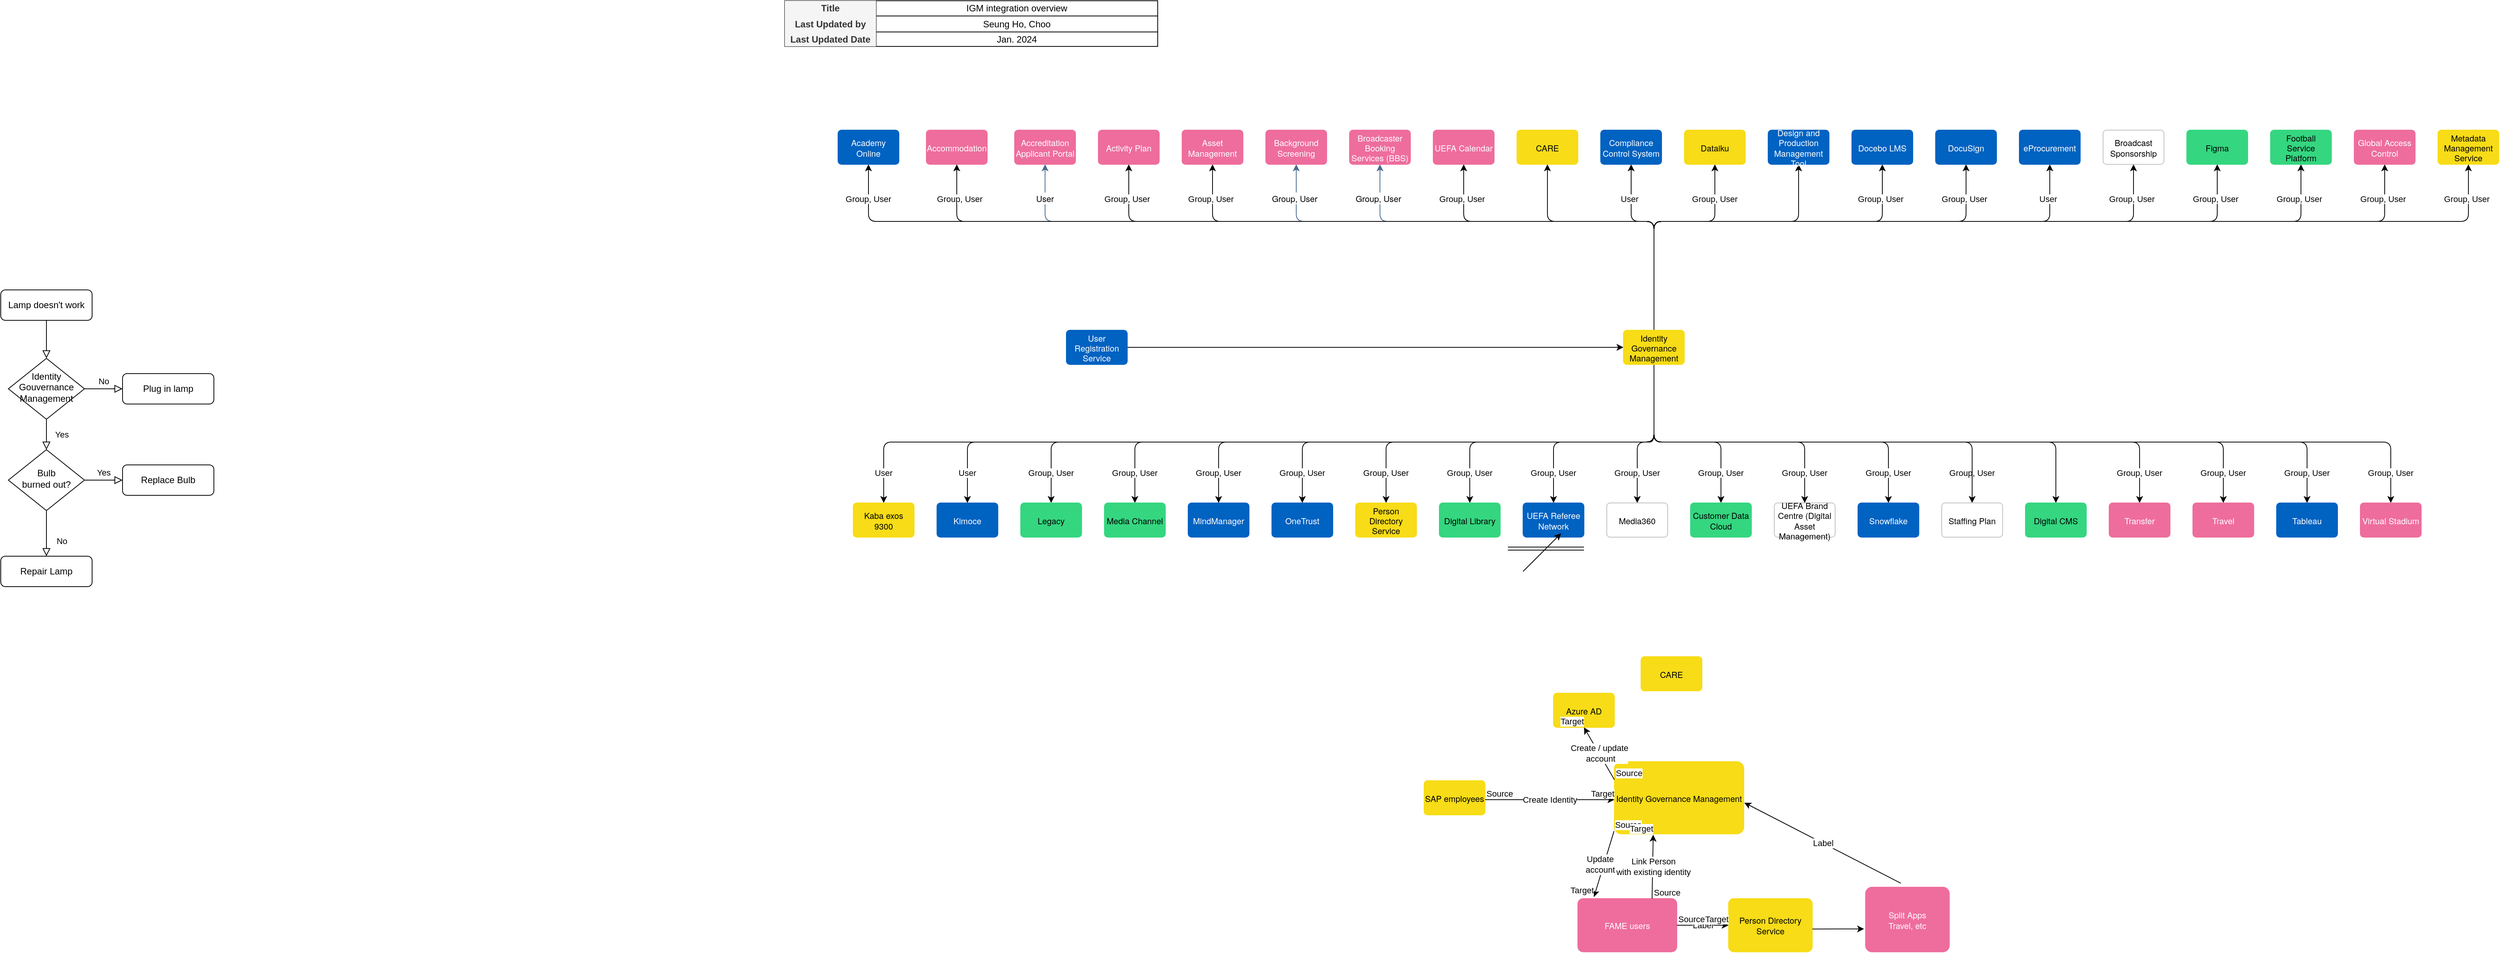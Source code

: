 <mxfile version="23.1.2" type="github">
  <diagram id="C5RBs43oDa-KdzZeNtuy" name="Page-1">
    <mxGraphModel dx="1969" dy="1924" grid="1" gridSize="10" guides="1" tooltips="1" connect="1" arrows="1" fold="1" page="1" pageScale="1" pageWidth="827" pageHeight="1169" math="0" shadow="0">
      <root>
        <mxCell id="WIyWlLk6GJQsqaUBKTNV-0" />
        <mxCell id="WIyWlLk6GJQsqaUBKTNV-1" parent="WIyWlLk6GJQsqaUBKTNV-0" />
        <mxCell id="WIyWlLk6GJQsqaUBKTNV-2" value="" style="rounded=0;html=1;jettySize=auto;orthogonalLoop=1;fontSize=11;endArrow=block;endFill=0;endSize=8;strokeWidth=1;shadow=0;labelBackgroundColor=none;edgeStyle=orthogonalEdgeStyle;" parent="WIyWlLk6GJQsqaUBKTNV-1" source="WIyWlLk6GJQsqaUBKTNV-3" target="WIyWlLk6GJQsqaUBKTNV-6" edge="1">
          <mxGeometry relative="1" as="geometry" />
        </mxCell>
        <mxCell id="WIyWlLk6GJQsqaUBKTNV-3" value="Lamp doesn&#39;t work" style="rounded=1;whiteSpace=wrap;html=1;fontSize=12;glass=0;strokeWidth=1;shadow=0;" parent="WIyWlLk6GJQsqaUBKTNV-1" vertex="1">
          <mxGeometry x="160" y="80" width="120" height="40" as="geometry" />
        </mxCell>
        <mxCell id="WIyWlLk6GJQsqaUBKTNV-4" value="Yes" style="rounded=0;html=1;jettySize=auto;orthogonalLoop=1;fontSize=11;endArrow=block;endFill=0;endSize=8;strokeWidth=1;shadow=0;labelBackgroundColor=none;edgeStyle=orthogonalEdgeStyle;" parent="WIyWlLk6GJQsqaUBKTNV-1" source="WIyWlLk6GJQsqaUBKTNV-6" target="WIyWlLk6GJQsqaUBKTNV-10" edge="1">
          <mxGeometry y="20" relative="1" as="geometry">
            <mxPoint as="offset" />
          </mxGeometry>
        </mxCell>
        <mxCell id="WIyWlLk6GJQsqaUBKTNV-5" value="No" style="edgeStyle=orthogonalEdgeStyle;rounded=0;html=1;jettySize=auto;orthogonalLoop=1;fontSize=11;endArrow=block;endFill=0;endSize=8;strokeWidth=1;shadow=0;labelBackgroundColor=none;" parent="WIyWlLk6GJQsqaUBKTNV-1" source="WIyWlLk6GJQsqaUBKTNV-6" target="WIyWlLk6GJQsqaUBKTNV-7" edge="1">
          <mxGeometry y="10" relative="1" as="geometry">
            <mxPoint as="offset" />
          </mxGeometry>
        </mxCell>
        <mxCell id="WIyWlLk6GJQsqaUBKTNV-6" value="Identity Gouvernance Management" style="rhombus;whiteSpace=wrap;html=1;shadow=0;fontFamily=Helvetica;fontSize=12;align=center;strokeWidth=1;spacing=6;spacingTop=-4;" parent="WIyWlLk6GJQsqaUBKTNV-1" vertex="1">
          <mxGeometry x="170" y="170" width="100" height="80" as="geometry" />
        </mxCell>
        <mxCell id="WIyWlLk6GJQsqaUBKTNV-7" value="Plug in lamp" style="rounded=1;whiteSpace=wrap;html=1;fontSize=12;glass=0;strokeWidth=1;shadow=0;" parent="WIyWlLk6GJQsqaUBKTNV-1" vertex="1">
          <mxGeometry x="320" y="190" width="120" height="40" as="geometry" />
        </mxCell>
        <mxCell id="WIyWlLk6GJQsqaUBKTNV-8" value="No" style="rounded=0;html=1;jettySize=auto;orthogonalLoop=1;fontSize=11;endArrow=block;endFill=0;endSize=8;strokeWidth=1;shadow=0;labelBackgroundColor=none;edgeStyle=orthogonalEdgeStyle;" parent="WIyWlLk6GJQsqaUBKTNV-1" source="WIyWlLk6GJQsqaUBKTNV-10" target="WIyWlLk6GJQsqaUBKTNV-11" edge="1">
          <mxGeometry x="0.333" y="20" relative="1" as="geometry">
            <mxPoint as="offset" />
          </mxGeometry>
        </mxCell>
        <mxCell id="WIyWlLk6GJQsqaUBKTNV-9" value="Yes" style="edgeStyle=orthogonalEdgeStyle;rounded=0;html=1;jettySize=auto;orthogonalLoop=1;fontSize=11;endArrow=block;endFill=0;endSize=8;strokeWidth=1;shadow=0;labelBackgroundColor=none;" parent="WIyWlLk6GJQsqaUBKTNV-1" source="WIyWlLk6GJQsqaUBKTNV-10" target="WIyWlLk6GJQsqaUBKTNV-12" edge="1">
          <mxGeometry y="10" relative="1" as="geometry">
            <mxPoint as="offset" />
          </mxGeometry>
        </mxCell>
        <mxCell id="WIyWlLk6GJQsqaUBKTNV-10" value="Bulb&lt;br&gt;burned out?" style="rhombus;whiteSpace=wrap;html=1;shadow=0;fontFamily=Helvetica;fontSize=12;align=center;strokeWidth=1;spacing=6;spacingTop=-4;" parent="WIyWlLk6GJQsqaUBKTNV-1" vertex="1">
          <mxGeometry x="170" y="290" width="100" height="80" as="geometry" />
        </mxCell>
        <mxCell id="WIyWlLk6GJQsqaUBKTNV-11" value="Repair Lamp" style="rounded=1;whiteSpace=wrap;html=1;fontSize=12;glass=0;strokeWidth=1;shadow=0;" parent="WIyWlLk6GJQsqaUBKTNV-1" vertex="1">
          <mxGeometry x="160" y="430" width="120" height="40" as="geometry" />
        </mxCell>
        <mxCell id="WIyWlLk6GJQsqaUBKTNV-12" value="Replace Bulb" style="rounded=1;whiteSpace=wrap;html=1;fontSize=12;glass=0;strokeWidth=1;shadow=0;" parent="WIyWlLk6GJQsqaUBKTNV-1" vertex="1">
          <mxGeometry x="320" y="310" width="120" height="40" as="geometry" />
        </mxCell>
        <object lxType="collapsedRelation" sourceFactSheetId="a150b30c-0791-4697-baf8-0e4c35828d77" targetFactSheetId="f8505ab4-2706-4c58-884c-683e9ea03938" label="" id="pcWrC_nRyzjh7GWseDeY-0">
          <lx-collapsed-data>
            <object lxType="relation" lxName="relProviderApplicationToInterface" lxId="9ad22a3b-2b49-47aa-bac1-467ae83dc149" />
            <object lxType="factSheet" lxId="622c0865-ebb9-4e3c-8d84-d0aeb681301f" />
            <object lxType="relation" lxName="relInterfaceToConsumerApplication" lxId="406bd4ab-60c9-4b84-af8a-10b03feecd43" />
          </lx-collapsed-data>
          <mxCell style="leanix_collapsed_relation;startArrow=classic;endArrow=none;edgeStyle=orthogonalEdgeStyle;orthogonal=1;" edge="1" parent="WIyWlLk6GJQsqaUBKTNV-1" source="pcWrC_nRyzjh7GWseDeY-40" target="pcWrC_nRyzjh7GWseDeY-80">
            <mxGeometry relative="1" as="geometry">
              <Array as="points">
                <mxPoint x="1830" y="156" />
                <mxPoint x="1830" y="156" />
              </Array>
            </mxGeometry>
          </mxCell>
        </object>
        <object lxType="collapsedRelation" sourceFactSheetId="c6fc9cf3-9634-44ff-9c24-b967e0b2bbd4" targetFactSheetId="a150b30c-0791-4697-baf8-0e4c35828d77" label="Group, User" id="pcWrC_nRyzjh7GWseDeY-1">
          <lx-collapsed-data>
            <object lxType="relation" lxName="relConsumerApplicationToInterface" lxId="b0ebb1cf-f905-4a6b-a469-6065473e472d" />
            <object lxType="factSheet" lxId="62c2d314-ccce-467d-8743-fd0156c33fce" />
            <object lxType="relation" lxName="relInterfaceToProviderApplication" lxId="2242b1cb-29cc-4906-9298-8039f836a9fe" />
          </lx-collapsed-data>
          <mxCell style="leanix_collapsed_relation;startArrow=classic;endArrow=none;edgeStyle=orthogonalEdgeStyle;orthogonal=1;" edge="1" parent="WIyWlLk6GJQsqaUBKTNV-1" source="pcWrC_nRyzjh7GWseDeY-79" target="pcWrC_nRyzjh7GWseDeY-40">
            <mxGeometry x="-0.93" relative="1" as="geometry">
              <Array as="points">
                <mxPoint x="3300" y="280" />
                <mxPoint x="2332" y="280" />
              </Array>
              <mxPoint as="offset" />
            </mxGeometry>
          </mxCell>
        </object>
        <object lxType="collapsedRelation" sourceFactSheetId="81e82283-552a-4d8f-a5e4-d4f9e5ef8d28" targetFactSheetId="a150b30c-0791-4697-baf8-0e4c35828d77" label="Group, User" id="pcWrC_nRyzjh7GWseDeY-2">
          <lx-collapsed-data>
            <object lxType="relation" lxName="relConsumerApplicationToInterface" lxId="387d9575-520a-4f38-9bbf-a8ed6260771a" />
            <object lxType="factSheet" lxId="3c1919da-064c-46d3-bf30-113d81d373cd" />
            <object lxType="relation" lxName="relInterfaceToProviderApplication" lxId="dc7613e1-fe84-4a6f-8d93-e49c51910277" />
          </lx-collapsed-data>
          <mxCell style="leanix_collapsed_relation;startArrow=classic;endArrow=none;edgeStyle=orthogonalEdgeStyle;orthogonal=1;" edge="1" parent="WIyWlLk6GJQsqaUBKTNV-1" source="pcWrC_nRyzjh7GWseDeY-78" target="pcWrC_nRyzjh7GWseDeY-40">
            <mxGeometry x="-0.923" relative="1" as="geometry">
              <Array as="points">
                <mxPoint x="3190" y="280" />
                <mxPoint x="2332" y="280" />
              </Array>
              <mxPoint as="offset" />
            </mxGeometry>
          </mxCell>
        </object>
        <object lxType="collapsedRelation" sourceFactSheetId="f88ba9fb-6682-423a-80e4-6531f1c1e0b2" targetFactSheetId="a150b30c-0791-4697-baf8-0e4c35828d77" label="Group, User" id="pcWrC_nRyzjh7GWseDeY-3">
          <lx-collapsed-data>
            <object lxType="relation" lxName="relConsumerApplicationToInterface" lxId="c4abacbc-247c-4d1c-874b-72fad7296844" />
            <object lxType="factSheet" lxId="46d3a255-20b7-4f41-83b9-773ea5de53fa" />
            <object lxType="relation" lxName="relInterfaceToProviderApplication" lxId="9e47ca95-cdc3-440c-b4d3-e4666193cce2" />
          </lx-collapsed-data>
          <mxCell style="leanix_collapsed_relation;startArrow=classic;endArrow=none;edgeStyle=orthogonalEdgeStyle;orthogonal=1;" edge="1" parent="WIyWlLk6GJQsqaUBKTNV-1" source="pcWrC_nRyzjh7GWseDeY-77" target="pcWrC_nRyzjh7GWseDeY-40">
            <mxGeometry x="-0.914" relative="1" as="geometry">
              <Array as="points">
                <mxPoint x="3080" y="280" />
                <mxPoint x="2332" y="280" />
              </Array>
              <mxPoint as="offset" />
            </mxGeometry>
          </mxCell>
        </object>
        <object lxType="collapsedRelation" sourceFactSheetId="18fecc01-66cc-4dc6-9565-8763afe11758" targetFactSheetId="a150b30c-0791-4697-baf8-0e4c35828d77" label="Group, User" id="pcWrC_nRyzjh7GWseDeY-4">
          <lx-collapsed-data>
            <object lxType="relation" lxName="relConsumerApplicationToInterface" lxId="dfb594ce-db12-44b8-bc67-ad1fa02d5e50" />
            <object lxType="factSheet" lxId="f1d73632-fbd0-43d8-87df-63a1e4b8ecef" />
            <object lxType="relation" lxName="relInterfaceToProviderApplication" lxId="08befe11-9047-422d-871f-0f7603e4d3bd" />
          </lx-collapsed-data>
          <mxCell style="leanix_collapsed_relation;startArrow=classic;endArrow=none;edgeStyle=orthogonalEdgeStyle;orthogonal=1;" edge="1" parent="WIyWlLk6GJQsqaUBKTNV-1" source="pcWrC_nRyzjh7GWseDeY-76" target="pcWrC_nRyzjh7GWseDeY-40">
            <mxGeometry x="-0.902" relative="1" as="geometry">
              <Array as="points">
                <mxPoint x="2970" y="280" />
                <mxPoint x="2332" y="280" />
              </Array>
              <mxPoint as="offset" />
            </mxGeometry>
          </mxCell>
        </object>
        <object lxType="collapsedRelation" sourceFactSheetId="4a4b7020-d961-492d-9839-1a99084b4a9f" targetFactSheetId="a150b30c-0791-4697-baf8-0e4c35828d77" label="Group, User" id="pcWrC_nRyzjh7GWseDeY-5">
          <lx-collapsed-data>
            <object lxType="relation" lxName="relConsumerApplicationToInterface" lxId="f1bf20eb-f2b0-4c3e-87e5-1622b81baebb" />
            <object lxType="factSheet" lxId="d01e2877-818e-476f-b237-927efc493c0a" />
            <object lxType="relation" lxName="relInterfaceToProviderApplication" lxId="ff7b1902-94a3-4621-b3a4-dc3d6a17b70a" />
          </lx-collapsed-data>
          <mxCell style="leanix_collapsed_relation;startArrow=classic;endArrow=none;edgeStyle=orthogonalEdgeStyle;orthogonal=1;" edge="1" parent="WIyWlLk6GJQsqaUBKTNV-1" source="pcWrC_nRyzjh7GWseDeY-75" target="pcWrC_nRyzjh7GWseDeY-40">
            <mxGeometry x="-0.465" y="40" relative="1" as="geometry">
              <Array as="points">
                <mxPoint x="2860" y="280" />
                <mxPoint x="2332" y="280" />
              </Array>
              <mxPoint as="offset" />
            </mxGeometry>
          </mxCell>
        </object>
        <object lxType="collapsedRelation" sourceFactSheetId="f899b940-634a-454e-8405-853d3526ea0c" targetFactSheetId="a150b30c-0791-4697-baf8-0e4c35828d77" label="" id="pcWrC_nRyzjh7GWseDeY-6">
          <lx-collapsed-data>
            <object lxType="relation" lxName="relConsumerApplicationToInterface" lxId="2f1cd6a7-df43-42d5-99de-bcaa1ad1a6a7" />
            <object lxType="factSheet" lxId="4257609f-5dfc-4bfb-8213-5446c7f95a8a" />
            <object lxType="relation" lxName="relInterfaceToProviderApplication" lxId="ca0f8463-3248-4d3f-a1d1-65046e199d52" />
          </lx-collapsed-data>
          <mxCell style="leanix_collapsed_relation;startArrow=classic;endArrow=none;edgeStyle=orthogonalEdgeStyle;orthogonal=1;" edge="1" parent="WIyWlLk6GJQsqaUBKTNV-1" source="pcWrC_nRyzjh7GWseDeY-74" target="pcWrC_nRyzjh7GWseDeY-40">
            <mxGeometry relative="1" as="geometry">
              <Array as="points">
                <mxPoint x="2750" y="280" />
                <mxPoint x="2332" y="280" />
              </Array>
            </mxGeometry>
          </mxCell>
        </object>
        <object lxType="collapsedRelation" sourceFactSheetId="757af4a3-3fab-47ff-82f6-527863b79120" targetFactSheetId="a150b30c-0791-4697-baf8-0e4c35828d77" label="Group, User" id="pcWrC_nRyzjh7GWseDeY-7">
          <lx-collapsed-data>
            <object lxType="relation" lxName="relConsumerApplicationToInterface" lxId="a937dea8-0484-464a-93c3-dd507beb5656" />
            <object lxType="factSheet" lxId="f0381597-4265-47ec-b59b-746d1def3552" />
            <object lxType="relation" lxName="relInterfaceToProviderApplication" lxId="e96f32f0-cbfb-4e00-a249-61d494a25961" />
          </lx-collapsed-data>
          <mxCell style="leanix_collapsed_relation;startArrow=classic;endArrow=none;edgeStyle=orthogonalEdgeStyle;orthogonal=1;" edge="1" parent="WIyWlLk6GJQsqaUBKTNV-1" source="pcWrC_nRyzjh7GWseDeY-73" target="pcWrC_nRyzjh7GWseDeY-40">
            <mxGeometry x="-0.837" relative="1" as="geometry">
              <Array as="points">
                <mxPoint x="2640" y="280" />
                <mxPoint x="2332" y="280" />
              </Array>
              <mxPoint as="offset" />
            </mxGeometry>
          </mxCell>
        </object>
        <object lxType="collapsedRelation" sourceFactSheetId="fc526e55-d500-446a-86e8-cd8d40ad406c" targetFactSheetId="a150b30c-0791-4697-baf8-0e4c35828d77" label="Group, User" id="pcWrC_nRyzjh7GWseDeY-8">
          <lx-collapsed-data>
            <object lxType="relation" lxName="relConsumerApplicationToInterface" lxId="f8a0d8a3-7752-4b93-bbe7-dc3772e39304" />
            <object lxType="factSheet" lxId="9a1a70ce-3c20-48ef-9293-f415434d20f8" />
            <object lxType="relation" lxName="relInterfaceToProviderApplication" lxId="d04ed8b7-bd80-4e02-94ae-5b1bda5300e0" />
          </lx-collapsed-data>
          <mxCell style="leanix_collapsed_relation;startArrow=classic;endArrow=none;edgeStyle=orthogonalEdgeStyle;orthogonal=1;" edge="1" parent="WIyWlLk6GJQsqaUBKTNV-1" source="pcWrC_nRyzjh7GWseDeY-72" target="pcWrC_nRyzjh7GWseDeY-40">
            <mxGeometry x="-0.789" relative="1" as="geometry">
              <Array as="points">
                <mxPoint x="2530" y="280" />
                <mxPoint x="2332" y="280" />
              </Array>
              <mxPoint as="offset" />
            </mxGeometry>
          </mxCell>
        </object>
        <object lxType="collapsedRelation" sourceFactSheetId="55ce27de-61b0-4325-a4fa-102ce9786273" targetFactSheetId="a150b30c-0791-4697-baf8-0e4c35828d77" label="Group, User" id="pcWrC_nRyzjh7GWseDeY-9">
          <lx-collapsed-data>
            <object lxType="relation" lxName="relConsumerApplicationToInterface" lxId="bbecd5d4-7d8f-46a5-bb7e-a623a535d9d4" />
            <object lxType="factSheet" lxId="45566f83-98d9-4fa6-b883-5af59c5e0694" />
            <object lxType="relation" lxName="relInterfaceToProviderApplication" lxId="cac2e00d-377b-457b-80c2-ac0041b92e5f" />
          </lx-collapsed-data>
          <mxCell style="leanix_collapsed_relation;startArrow=classic;endArrow=none;edgeStyle=orthogonalEdgeStyle;orthogonal=1;" edge="1" parent="WIyWlLk6GJQsqaUBKTNV-1" source="pcWrC_nRyzjh7GWseDeY-71" target="pcWrC_nRyzjh7GWseDeY-40">
            <mxGeometry x="-0.704" relative="1" as="geometry">
              <Array as="points">
                <mxPoint x="2420" y="280" />
                <mxPoint x="2332" y="280" />
              </Array>
              <mxPoint as="offset" />
            </mxGeometry>
          </mxCell>
        </object>
        <object lxType="collapsedRelation" sourceFactSheetId="40bd13b1-1c56-4593-80d1-c0f117202b42" targetFactSheetId="a150b30c-0791-4697-baf8-0e4c35828d77" label="Group, User" id="pcWrC_nRyzjh7GWseDeY-10">
          <lx-collapsed-data>
            <object lxType="relation" lxName="relConsumerApplicationToInterface" lxId="7fc8534e-0d3b-4a42-96ae-9cb8d38e21ca" />
            <object lxType="factSheet" lxId="5550d64b-fa41-4681-a5d4-d79234a5248f" />
            <object lxType="relation" lxName="relInterfaceToProviderApplication" lxId="350c69a7-6e1f-4dcb-ab6b-044e66eebcb7" />
          </lx-collapsed-data>
          <mxCell style="leanix_collapsed_relation;startArrow=classic;endArrow=none;edgeStyle=orthogonalEdgeStyle;orthogonal=1;" edge="1" parent="WIyWlLk6GJQsqaUBKTNV-1" source="pcWrC_nRyzjh7GWseDeY-70" target="pcWrC_nRyzjh7GWseDeY-40">
            <mxGeometry x="-0.608" relative="1" as="geometry">
              <Array as="points">
                <mxPoint x="2310" y="280" />
                <mxPoint x="2332" y="280" />
              </Array>
              <mxPoint as="offset" />
            </mxGeometry>
          </mxCell>
        </object>
        <object lxType="collapsedRelation" sourceFactSheetId="b55c4eb8-bb74-4a93-820f-aee04bbbd1a9" targetFactSheetId="a150b30c-0791-4697-baf8-0e4c35828d77" label="Group, User" id="pcWrC_nRyzjh7GWseDeY-11">
          <lx-collapsed-data>
            <object lxType="relation" lxName="relConsumerApplicationToInterface" lxId="6eaa3711-a5ac-4639-ae5d-7506d461926a" />
            <object lxType="factSheet" lxId="9e15b6a2-798d-4aa1-b61b-b0ae465a6150" />
            <object lxType="relation" lxName="relInterfaceToProviderApplication" lxId="e0cfc876-e24f-45e8-bf55-eb2846ccc508" />
          </lx-collapsed-data>
          <mxCell style="leanix_collapsed_relation;startArrow=classic;endArrow=none;edgeStyle=orthogonalEdgeStyle;orthogonal=1;" edge="1" parent="WIyWlLk6GJQsqaUBKTNV-1" source="pcWrC_nRyzjh7GWseDeY-69" target="pcWrC_nRyzjh7GWseDeY-40">
            <mxGeometry x="-0.745" relative="1" as="geometry">
              <Array as="points">
                <mxPoint x="2200" y="280" />
                <mxPoint x="2332" y="280" />
              </Array>
              <mxPoint as="offset" />
            </mxGeometry>
          </mxCell>
        </object>
        <object lxType="collapsedRelation" sourceFactSheetId="e5de2095-0dbc-463e-a95c-c8778f3697f5" targetFactSheetId="a150b30c-0791-4697-baf8-0e4c35828d77" label="Group, User" id="pcWrC_nRyzjh7GWseDeY-12">
          <lx-collapsed-data>
            <object lxType="relation" lxName="relConsumerApplicationToInterface" lxId="2fe51b45-9f7f-4b3c-a2a2-26a69f915720" />
            <object lxType="factSheet" lxId="b8a232f5-2f32-44e0-ac5a-2200a07d9b31" />
            <object lxType="relation" lxName="relInterfaceToProviderApplication" lxId="b5a4c959-7b3b-42fb-b836-b3561a8593de" />
          </lx-collapsed-data>
          <mxCell style="leanix_collapsed_relation;startArrow=classic;endArrow=none;edgeStyle=orthogonalEdgeStyle;orthogonal=1;" edge="1" parent="WIyWlLk6GJQsqaUBKTNV-1" source="pcWrC_nRyzjh7GWseDeY-68" target="pcWrC_nRyzjh7GWseDeY-40">
            <mxGeometry x="-0.811" relative="1" as="geometry">
              <Array as="points">
                <mxPoint x="2090" y="280" />
                <mxPoint x="2332" y="280" />
              </Array>
              <mxPoint as="offset" />
            </mxGeometry>
          </mxCell>
        </object>
        <object lxType="collapsedRelation" sourceFactSheetId="94fbacbe-bd99-4a20-9b91-654a2b8a6db6" targetFactSheetId="a150b30c-0791-4697-baf8-0e4c35828d77" label="Group, User" id="pcWrC_nRyzjh7GWseDeY-13">
          <lx-collapsed-data>
            <object lxType="relation" lxName="relConsumerApplicationToInterface" lxId="c2230b03-947c-4e83-89a1-aaf8eddfa027" />
            <object lxType="factSheet" lxId="52def540-f40c-4d87-bdc6-748ced856e74" />
            <object lxType="relation" lxName="relInterfaceToProviderApplication" lxId="210b4aa6-abdf-4545-a1d2-6a867de16e29" />
          </lx-collapsed-data>
          <mxCell style="leanix_collapsed_relation;startArrow=classic;endArrow=none;edgeStyle=orthogonalEdgeStyle;orthogonal=1;" edge="1" parent="WIyWlLk6GJQsqaUBKTNV-1" source="pcWrC_nRyzjh7GWseDeY-67" target="pcWrC_nRyzjh7GWseDeY-40">
            <mxGeometry x="-0.85" relative="1" as="geometry">
              <Array as="points">
                <mxPoint x="1980" y="280" />
                <mxPoint x="2332" y="280" />
              </Array>
              <mxPoint as="offset" />
            </mxGeometry>
          </mxCell>
        </object>
        <object lxType="collapsedRelation" sourceFactSheetId="44ab9b9d-9656-4443-b77b-15d80bf3831c" targetFactSheetId="a150b30c-0791-4697-baf8-0e4c35828d77" label="Group, User" id="pcWrC_nRyzjh7GWseDeY-14">
          <lx-collapsed-data>
            <object lxType="relation" lxName="relConsumerApplicationToInterface" lxId="02751ca8-d797-4be3-819b-a5a23d5f1ce2" />
            <object lxType="factSheet" lxId="4b931303-645c-41eb-8b8b-e759e656acc6" />
            <object lxType="relation" lxName="relInterfaceToProviderApplication" lxId="98be962b-348a-4eb5-9b7f-9450f64cbd87" />
          </lx-collapsed-data>
          <mxCell style="leanix_collapsed_relation;startArrow=classic;endArrow=none;edgeStyle=orthogonalEdgeStyle;orthogonal=1;" edge="1" parent="WIyWlLk6GJQsqaUBKTNV-1" source="pcWrC_nRyzjh7GWseDeY-66" target="pcWrC_nRyzjh7GWseDeY-40">
            <mxGeometry x="-0.876" relative="1" as="geometry">
              <Array as="points">
                <mxPoint x="1870" y="280" />
                <mxPoint x="2332" y="280" />
              </Array>
              <mxPoint as="offset" />
            </mxGeometry>
          </mxCell>
        </object>
        <object lxType="collapsedRelation" sourceFactSheetId="16396f44-6789-4bec-9fce-2e64d1ec904a" targetFactSheetId="a150b30c-0791-4697-baf8-0e4c35828d77" label="Group, User" id="pcWrC_nRyzjh7GWseDeY-15">
          <lx-collapsed-data>
            <object lxType="relation" lxName="relConsumerApplicationToInterface" lxId="79e0135b-3a2e-4779-aac5-b6ddde92c528" />
            <object lxType="factSheet" lxId="d3d3d01c-298a-40b7-8279-c445514bab96" />
            <object lxType="relation" lxName="relInterfaceToProviderApplication" lxId="70e54e88-3eb7-4676-b790-b6c93d85a8fb" />
          </lx-collapsed-data>
          <mxCell style="leanix_collapsed_relation;startArrow=classic;endArrow=none;edgeStyle=orthogonalEdgeStyle;orthogonal=1;" edge="1" parent="WIyWlLk6GJQsqaUBKTNV-1" source="pcWrC_nRyzjh7GWseDeY-65" target="pcWrC_nRyzjh7GWseDeY-40">
            <mxGeometry x="-0.894" relative="1" as="geometry">
              <Array as="points">
                <mxPoint x="1760" y="280" />
                <mxPoint x="2332" y="280" />
              </Array>
              <mxPoint as="offset" />
            </mxGeometry>
          </mxCell>
        </object>
        <object lxType="collapsedRelation" sourceFactSheetId="3bd92546-2c88-4394-abe5-e115c05e1380" targetFactSheetId="a150b30c-0791-4697-baf8-0e4c35828d77" label="Group, User" id="pcWrC_nRyzjh7GWseDeY-16">
          <lx-collapsed-data>
            <object lxType="relation" lxName="relConsumerApplicationToInterface" lxId="a4177f07-c332-4617-a47c-59f02517bf4d" />
            <object lxType="factSheet" lxId="60aadccb-f2d3-49a2-a4f7-b12ad5b3c70d" />
            <object lxType="relation" lxName="relInterfaceToProviderApplication" lxId="38274836-b8c4-4612-a93a-a50181c87be0" />
          </lx-collapsed-data>
          <mxCell style="leanix_collapsed_relation;startArrow=classic;endArrow=none;edgeStyle=orthogonalEdgeStyle;orthogonal=1;" edge="1" parent="WIyWlLk6GJQsqaUBKTNV-1" source="pcWrC_nRyzjh7GWseDeY-64" target="pcWrC_nRyzjh7GWseDeY-40">
            <mxGeometry x="-0.907" relative="1" as="geometry">
              <Array as="points">
                <mxPoint x="1650" y="280" />
                <mxPoint x="2332" y="280" />
              </Array>
              <mxPoint as="offset" />
            </mxGeometry>
          </mxCell>
        </object>
        <object lxType="collapsedRelation" sourceFactSheetId="4948219f-401c-4b0e-a8b0-7af1509d8390" targetFactSheetId="a150b30c-0791-4697-baf8-0e4c35828d77" label="Group, User" id="pcWrC_nRyzjh7GWseDeY-17">
          <lx-collapsed-data>
            <object lxType="relation" lxName="relConsumerApplicationToInterface" lxId="8594dfcd-df3d-4d03-848c-a3c6a75e108e" />
            <object lxType="factSheet" lxId="c64dbea2-d57f-4628-a54d-e96376a64c88" />
            <object lxType="relation" lxName="relInterfaceToProviderApplication" lxId="c9d5c60b-be05-41a9-b7ce-5f4d80e71d1c" />
          </lx-collapsed-data>
          <mxCell style="leanix_collapsed_relation;startArrow=classic;endArrow=none;edgeStyle=orthogonalEdgeStyle;orthogonal=1;" edge="1" parent="WIyWlLk6GJQsqaUBKTNV-1" source="pcWrC_nRyzjh7GWseDeY-63" target="pcWrC_nRyzjh7GWseDeY-40">
            <mxGeometry x="-0.918" relative="1" as="geometry">
              <Array as="points">
                <mxPoint x="1540" y="280" />
                <mxPoint x="2332" y="280" />
              </Array>
              <mxPoint as="offset" />
            </mxGeometry>
          </mxCell>
        </object>
        <object lxType="collapsedRelation" sourceFactSheetId="4f3f6a8b-6115-4b44-a12a-5a1f5b2b0070" targetFactSheetId="a150b30c-0791-4697-baf8-0e4c35828d77" label="User" id="pcWrC_nRyzjh7GWseDeY-18">
          <lx-collapsed-data>
            <object lxType="relation" lxName="relConsumerApplicationToInterface" lxId="ccb0b913-3e1e-4b12-b3d9-6d254ef82322" />
            <object lxType="factSheet" lxId="557b142b-0253-4aec-93cf-54e3c93c22d7" />
            <object lxType="relation" lxName="relInterfaceToProviderApplication" lxId="93b052ac-3d34-4ad3-b5c9-5828c9e5a9c0" />
          </lx-collapsed-data>
          <mxCell style="leanix_collapsed_relation;startArrow=classic;endArrow=none;edgeStyle=orthogonalEdgeStyle;orthogonal=1;" edge="1" parent="WIyWlLk6GJQsqaUBKTNV-1" source="pcWrC_nRyzjh7GWseDeY-62" target="pcWrC_nRyzjh7GWseDeY-40">
            <mxGeometry x="-0.926" relative="1" as="geometry">
              <Array as="points">
                <mxPoint x="1430" y="280" />
                <mxPoint x="2332" y="280" />
              </Array>
              <mxPoint as="offset" />
            </mxGeometry>
          </mxCell>
        </object>
        <object lxType="collapsedRelation" sourceFactSheetId="8649f864-5c4f-45f6-a512-7b785de8901a" targetFactSheetId="a150b30c-0791-4697-baf8-0e4c35828d77" label="User" id="pcWrC_nRyzjh7GWseDeY-19">
          <lx-collapsed-data>
            <object lxType="relation" lxName="relConsumerApplicationToInterface" lxId="7639ed48-b572-4cd1-ab75-994de51d415f" />
            <object lxType="factSheet" lxId="8cf6bd80-f8ad-4e63-b3b2-d8aaedfe2407" />
            <object lxType="relation" lxName="relInterfaceToProviderApplication" lxId="2a39cab0-07b6-45d8-ba02-f2dd1675bfa0" />
          </lx-collapsed-data>
          <mxCell style="leanix_collapsed_relation;startArrow=classic;endArrow=none;edgeStyle=orthogonalEdgeStyle;orthogonal=1;" edge="1" parent="WIyWlLk6GJQsqaUBKTNV-1" source="pcWrC_nRyzjh7GWseDeY-61" target="pcWrC_nRyzjh7GWseDeY-40">
            <mxGeometry x="-0.933" relative="1" as="geometry">
              <Array as="points">
                <mxPoint x="1320" y="280" />
                <mxPoint x="2332" y="280" />
              </Array>
              <mxPoint as="offset" />
            </mxGeometry>
          </mxCell>
        </object>
        <object lxType="collapsedRelation" sourceFactSheetId="1781d07c-e0da-4079-8e6a-0840a7d7b8d4" targetFactSheetId="a150b30c-0791-4697-baf8-0e4c35828d77" label="Group, User" id="pcWrC_nRyzjh7GWseDeY-20">
          <lx-collapsed-data>
            <object lxType="relation" lxName="relConsumerApplicationToInterface" lxId="341b8140-3a22-4a34-a100-67342e721462" />
            <object lxType="factSheet" lxId="7c7dd01d-fc48-45fe-b325-620c32458ef1" />
            <object lxType="relation" lxName="relInterfaceToProviderApplication" lxId="835dc5cf-4445-49ba-9b28-8cf6b480873f" />
          </lx-collapsed-data>
          <mxCell style="leanix_collapsed_relation;startArrow=classic;endArrow=none;edgeStyle=orthogonalEdgeStyle;orthogonal=1;" edge="1" parent="WIyWlLk6GJQsqaUBKTNV-1" source="pcWrC_nRyzjh7GWseDeY-60" target="pcWrC_nRyzjh7GWseDeY-40">
            <mxGeometry x="-0.93" y="-2" relative="1" as="geometry">
              <Array as="points">
                <mxPoint x="3402" y="-10" />
                <mxPoint x="2332" y="-10" />
              </Array>
              <mxPoint as="offset" />
            </mxGeometry>
          </mxCell>
        </object>
        <object lxType="collapsedRelation" sourceFactSheetId="1176b512-59c3-4735-a377-a9718e5af599" targetFactSheetId="a150b30c-0791-4697-baf8-0e4c35828d77" label="Group, User" id="pcWrC_nRyzjh7GWseDeY-21">
          <lx-collapsed-data>
            <object lxType="relation" lxName="relConsumerApplicationToInterface" lxId="297bf33f-38af-46e9-8ba9-fda6c1c76f91" />
            <object lxType="factSheet" lxId="27bc53c9-b287-48a6-8bd9-129760930e98" />
            <object lxType="relation" lxName="relInterfaceToProviderApplication" lxId="5d16b879-1965-4955-b0b3-8e508597235b" />
          </lx-collapsed-data>
          <mxCell style="leanix_collapsed_relation;startArrow=classic;endArrow=none;edgeStyle=orthogonalEdgeStyle;orthogonal=1;" edge="1" parent="WIyWlLk6GJQsqaUBKTNV-1" source="pcWrC_nRyzjh7GWseDeY-59" target="pcWrC_nRyzjh7GWseDeY-40">
            <mxGeometry x="-0.924" y="-2" relative="1" as="geometry">
              <Array as="points">
                <mxPoint x="3292" y="-10" />
                <mxPoint x="2332" y="-10" />
              </Array>
              <mxPoint as="offset" />
            </mxGeometry>
          </mxCell>
        </object>
        <object lxType="collapsedRelation" sourceFactSheetId="bd51d306-939f-4656-b83f-bbbf53d890b2" targetFactSheetId="a150b30c-0791-4697-baf8-0e4c35828d77" label="Group, User" id="pcWrC_nRyzjh7GWseDeY-22">
          <lx-collapsed-data>
            <object lxType="relation" lxName="relConsumerApplicationToInterface" lxId="4b4d1e4d-20b1-41f3-9c02-8097fe9f88ed" />
            <object lxType="factSheet" lxId="7178ae11-d6c7-47ae-82cf-d5a49cfa4ac3" />
            <object lxType="relation" lxName="relInterfaceToProviderApplication" lxId="a4704ac9-b374-445d-b34a-d0b2cce6f54a" />
          </lx-collapsed-data>
          <mxCell style="leanix_collapsed_relation;startArrow=classic;endArrow=none;edgeStyle=orthogonalEdgeStyle;orthogonal=1;" edge="1" parent="WIyWlLk6GJQsqaUBKTNV-1" source="pcWrC_nRyzjh7GWseDeY-58" target="pcWrC_nRyzjh7GWseDeY-40">
            <mxGeometry x="-0.916" y="-2" relative="1" as="geometry">
              <Array as="points">
                <mxPoint x="3182" y="-10" />
                <mxPoint x="2332" y="-10" />
              </Array>
              <mxPoint as="offset" />
            </mxGeometry>
          </mxCell>
        </object>
        <object lxType="collapsedRelation" sourceFactSheetId="2627bcc7-d51d-4c60-be99-ff4c9a42d01a" targetFactSheetId="a150b30c-0791-4697-baf8-0e4c35828d77" label="Group, User" id="pcWrC_nRyzjh7GWseDeY-23">
          <lx-collapsed-data>
            <object lxType="relation" lxName="relConsumerApplicationToInterface" lxId="b1a836bb-bf0c-49af-9cdb-605bcff4d86c" />
            <object lxType="factSheet" lxId="3abb7e5c-3d33-43b2-bd69-abae8e00231c" />
            <object lxType="relation" lxName="relInterfaceToProviderApplication" lxId="7d3b8358-e1d7-4059-86ca-f57122fe86b8" />
          </lx-collapsed-data>
          <mxCell style="leanix_collapsed_relation;startArrow=classic;endArrow=none;edgeStyle=orthogonalEdgeStyle;orthogonal=1;" edge="1" parent="WIyWlLk6GJQsqaUBKTNV-1" source="pcWrC_nRyzjh7GWseDeY-57" target="pcWrC_nRyzjh7GWseDeY-40">
            <mxGeometry x="-0.906" y="-2" relative="1" as="geometry">
              <Array as="points">
                <mxPoint x="3072" y="-10" />
                <mxPoint x="2332" y="-10" />
              </Array>
              <mxPoint as="offset" />
            </mxGeometry>
          </mxCell>
        </object>
        <object lxType="collapsedRelation" sourceFactSheetId="0c14797d-610f-4b7e-b38e-e0f4bee4cfb5" targetFactSheetId="a150b30c-0791-4697-baf8-0e4c35828d77" label="Group, User" id="pcWrC_nRyzjh7GWseDeY-24">
          <lx-collapsed-data>
            <object lxType="relation" lxName="relConsumerApplicationToInterface" lxId="d8eb6b57-061a-4e4b-8c5b-04d197cd33d5" />
            <object lxType="factSheet" lxId="a50a929e-8e77-4eff-b3a8-bdf986343e0b" />
            <object lxType="relation" lxName="relInterfaceToProviderApplication" lxId="818afdf3-054e-4075-abf6-0b2d3758bdf1" />
          </lx-collapsed-data>
          <mxCell style="leanix_collapsed_relation;startArrow=classic;endArrow=none;edgeStyle=orthogonalEdgeStyle;orthogonal=1;" edge="1" parent="WIyWlLk6GJQsqaUBKTNV-1" source="pcWrC_nRyzjh7GWseDeY-56" target="pcWrC_nRyzjh7GWseDeY-40">
            <mxGeometry x="-0.894" y="-2" relative="1" as="geometry">
              <Array as="points">
                <mxPoint x="2962" y="-10" />
                <mxPoint x="2332" y="-10" />
              </Array>
              <mxPoint as="offset" />
            </mxGeometry>
          </mxCell>
        </object>
        <object lxType="collapsedRelation" sourceFactSheetId="7e7d42fd-bc32-43b1-a4ba-9d22db4f3f12" targetFactSheetId="a150b30c-0791-4697-baf8-0e4c35828d77" label="User" id="pcWrC_nRyzjh7GWseDeY-25">
          <lx-collapsed-data>
            <object lxType="relation" lxName="relConsumerApplicationToInterface" lxId="9a042298-607f-48f2-bc45-d047899d3bb8" />
            <object lxType="factSheet" lxId="93a1dbe4-ace4-4f90-8132-4abf57785cdc" />
            <object lxType="relation" lxName="relInterfaceToProviderApplication" lxId="7c10fe1c-82b1-41a6-b876-5d1f7e7b7a53" />
          </lx-collapsed-data>
          <mxCell style="leanix_collapsed_relation;startArrow=classic;endArrow=none;edgeStyle=orthogonalEdgeStyle;orthogonal=1;" edge="1" parent="WIyWlLk6GJQsqaUBKTNV-1" source="pcWrC_nRyzjh7GWseDeY-55" target="pcWrC_nRyzjh7GWseDeY-40">
            <mxGeometry x="-0.878" y="-2" relative="1" as="geometry">
              <Array as="points">
                <mxPoint x="2852" y="-10" />
                <mxPoint x="2332" y="-10" />
              </Array>
              <mxPoint as="offset" />
            </mxGeometry>
          </mxCell>
        </object>
        <object lxType="collapsedRelation" sourceFactSheetId="e8a4fb2d-1136-4631-a295-b526ee77e251" targetFactSheetId="a150b30c-0791-4697-baf8-0e4c35828d77" label="Group, User" id="pcWrC_nRyzjh7GWseDeY-26">
          <lx-collapsed-data>
            <object lxType="relation" lxName="relConsumerApplicationToInterface" lxId="362c5d42-74f6-475c-a073-05a411e2e13c" />
            <object lxType="factSheet" lxId="f43a8678-cf0b-4dd8-9099-92ff2952a852" />
            <object lxType="relation" lxName="relInterfaceToProviderApplication" lxId="aac955cf-27cb-42b3-88b2-d9322ae2a35f" />
          </lx-collapsed-data>
          <mxCell style="leanix_collapsed_relation;startArrow=classic;endArrow=none;edgeStyle=orthogonalEdgeStyle;orthogonal=1;" edge="1" parent="WIyWlLk6GJQsqaUBKTNV-1" source="pcWrC_nRyzjh7GWseDeY-54" target="pcWrC_nRyzjh7GWseDeY-40">
            <mxGeometry x="-0.857" y="-2" relative="1" as="geometry">
              <Array as="points">
                <mxPoint x="2742" y="-10" />
                <mxPoint x="2332" y="-10" />
              </Array>
              <mxPoint as="offset" />
            </mxGeometry>
          </mxCell>
        </object>
        <object lxType="collapsedRelation" sourceFactSheetId="62921306-c119-4783-bf9e-661692f8e9ad" targetFactSheetId="a150b30c-0791-4697-baf8-0e4c35828d77" label="Group, User" id="pcWrC_nRyzjh7GWseDeY-27">
          <lx-collapsed-data>
            <object lxType="relation" lxName="relConsumerApplicationToInterface" lxId="c9cd6e58-6f02-4d1b-b2ab-a849b86e1edc" />
            <object lxType="factSheet" lxId="4d8a2920-a1a3-4a2b-b6f8-f84e17145d5a" />
            <object lxType="relation" lxName="relInterfaceToProviderApplication" lxId="db5ea658-c061-489a-bb22-7f92d2e4bfed" />
          </lx-collapsed-data>
          <mxCell style="leanix_collapsed_relation;startArrow=classic;endArrow=none;edgeStyle=orthogonalEdgeStyle;orthogonal=1;" edge="1" parent="WIyWlLk6GJQsqaUBKTNV-1" source="pcWrC_nRyzjh7GWseDeY-53" target="pcWrC_nRyzjh7GWseDeY-40">
            <mxGeometry x="-0.826" y="-2" relative="1" as="geometry">
              <Array as="points">
                <mxPoint x="2632" y="-10" />
                <mxPoint x="2332" y="-10" />
              </Array>
              <mxPoint as="offset" />
            </mxGeometry>
          </mxCell>
        </object>
        <object lxType="collapsedRelation" sourceFactSheetId="a408437e-d7e2-4b60-92be-3774898efa0a" targetFactSheetId="a150b30c-0791-4697-baf8-0e4c35828d77" label="" id="pcWrC_nRyzjh7GWseDeY-28">
          <lx-collapsed-data>
            <object lxType="relation" lxName="relConsumerApplicationToInterface" lxId="1a171a8a-ff29-4c6e-b33b-5b11ebd476ed" />
            <object lxType="factSheet" lxId="022bd5c5-e214-4e8f-ad1f-3938ee11a9c2" />
            <object lxType="relation" lxName="relInterfaceToProviderApplication" lxId="1687d640-0dd8-4c83-b1f1-456f9522cf1e" />
          </lx-collapsed-data>
          <mxCell style="leanix_collapsed_relation;startArrow=classic;endArrow=none;edgeStyle=orthogonalEdgeStyle;orthogonal=1;" edge="1" parent="WIyWlLk6GJQsqaUBKTNV-1" source="pcWrC_nRyzjh7GWseDeY-52" target="pcWrC_nRyzjh7GWseDeY-40">
            <mxGeometry relative="1" as="geometry">
              <Array as="points">
                <mxPoint x="2522" y="-10" />
                <mxPoint x="2332" y="-10" />
              </Array>
            </mxGeometry>
          </mxCell>
        </object>
        <object lxType="collapsedRelation" sourceFactSheetId="c3ded5f4-ad67-49ee-9abd-1865e4881e1f" targetFactSheetId="a150b30c-0791-4697-baf8-0e4c35828d77" label="Group, User" id="pcWrC_nRyzjh7GWseDeY-29">
          <lx-collapsed-data>
            <object lxType="relation" lxName="relConsumerApplicationToInterface" lxId="6afd8616-ae6a-48e2-a447-1172d4d72d25" />
            <object lxType="factSheet" lxId="9182a070-30db-4afc-af3f-638dca7c583f" />
            <object lxType="relation" lxName="relInterfaceToProviderApplication" lxId="963abe97-4cf6-46f3-b894-824b753629f0" />
          </lx-collapsed-data>
          <mxCell style="leanix_collapsed_relation;startArrow=classic;endArrow=none;edgeStyle=orthogonalEdgeStyle;orthogonal=1;" edge="1" parent="WIyWlLk6GJQsqaUBKTNV-1" source="pcWrC_nRyzjh7GWseDeY-51" target="pcWrC_nRyzjh7GWseDeY-40">
            <mxGeometry x="-0.698" relative="1" as="geometry">
              <Array as="points">
                <mxPoint x="2412" y="-10" />
                <mxPoint x="2332" y="-10" />
              </Array>
              <mxPoint as="offset" />
            </mxGeometry>
          </mxCell>
        </object>
        <object lxType="collapsedRelation" sourceFactSheetId="78fe933b-cfee-4950-861e-6c3ccc502d28" targetFactSheetId="a150b30c-0791-4697-baf8-0e4c35828d77" label="User" id="pcWrC_nRyzjh7GWseDeY-30">
          <lx-collapsed-data>
            <object lxType="relation" lxName="relConsumerApplicationToInterface" lxId="cbabd37b-b731-4354-a854-1fbe3914b484" />
            <object lxType="factSheet" lxId="bb076a23-1416-4b25-9dbf-2ac942f31051" />
            <object lxType="relation" lxName="relInterfaceToProviderApplication" lxId="ab0d0729-044c-41a1-ad0e-aa11e8ae715d" />
          </lx-collapsed-data>
          <mxCell style="leanix_collapsed_relation;startArrow=classic;endArrow=none;edgeStyle=orthogonalEdgeStyle;orthogonal=1;" edge="1" parent="WIyWlLk6GJQsqaUBKTNV-1" source="pcWrC_nRyzjh7GWseDeY-50" target="pcWrC_nRyzjh7GWseDeY-40">
            <mxGeometry x="-0.637" y="-2" relative="1" as="geometry">
              <Array as="points">
                <mxPoint x="2302" y="-10" />
                <mxPoint x="2332" y="-10" />
              </Array>
              <mxPoint as="offset" />
            </mxGeometry>
          </mxCell>
        </object>
        <object lxType="collapsedRelation" sourceFactSheetId="4e930027-1eaf-47a0-bd06-682669f0a0be" targetFactSheetId="a150b30c-0791-4697-baf8-0e4c35828d77" label="" id="pcWrC_nRyzjh7GWseDeY-31">
          <lx-collapsed-data>
            <object lxType="relation" lxName="relConsumerApplicationToInterface" lxId="39724c52-234b-4e97-bea2-575dd507256d" />
            <object lxType="factSheet" lxId="d511421e-e024-4a9d-99a5-cc70aae6ef8c" />
            <object lxType="relation" lxName="relInterfaceToProviderApplication" lxId="65c6fb70-84d1-48a4-b99f-b3a336eb6239" />
          </lx-collapsed-data>
          <mxCell style="leanix_collapsed_relation;startArrow=classic;endArrow=none;edgeStyle=orthogonalEdgeStyle;orthogonal=1;" edge="1" parent="WIyWlLk6GJQsqaUBKTNV-1" source="pcWrC_nRyzjh7GWseDeY-49" target="pcWrC_nRyzjh7GWseDeY-40">
            <mxGeometry relative="1" as="geometry">
              <Array as="points">
                <mxPoint x="2192" y="-10" />
                <mxPoint x="2332" y="-10" />
              </Array>
            </mxGeometry>
          </mxCell>
        </object>
        <object lxType="collapsedRelation" sourceFactSheetId="80cb8b56-aae4-4d4b-918d-a668e334f882" targetFactSheetId="a150b30c-0791-4697-baf8-0e4c35828d77" label="Group, User" id="pcWrC_nRyzjh7GWseDeY-32">
          <lx-collapsed-data>
            <object lxType="relation" lxName="relConsumerApplicationToInterface" lxId="0bf56a38-0b10-425e-8096-ec47599f5e14" />
            <object lxType="factSheet" lxId="168127f4-1d55-409d-929f-b98706c07522" />
            <object lxType="relation" lxName="relInterfaceToProviderApplication" lxId="8ae6bc9b-d43c-4587-a240-5a98497b2bf0" />
          </lx-collapsed-data>
          <mxCell style="leanix_collapsed_relation;startArrow=classic;endArrow=none;edgeStyle=orthogonalEdgeStyle;orthogonal=1;" edge="1" parent="WIyWlLk6GJQsqaUBKTNV-1" source="pcWrC_nRyzjh7GWseDeY-48" target="pcWrC_nRyzjh7GWseDeY-40">
            <mxGeometry x="-0.808" y="-2" relative="1" as="geometry">
              <Array as="points">
                <mxPoint x="2082" y="-10" />
                <mxPoint x="2332" y="-10" />
              </Array>
              <mxPoint as="offset" />
            </mxGeometry>
          </mxCell>
        </object>
        <object lxType="collapsedRelation" sourceFactSheetId="39191531-c8da-4955-9b73-d81b1fd60819" targetFactSheetId="a150b30c-0791-4697-baf8-0e4c35828d77" label="Group, User" id="pcWrC_nRyzjh7GWseDeY-33">
          <lx-collapsed-data>
            <object lxType="relation" lxName="relConsumerApplicationToInterface" lxId="c2d6e184-7cdb-47a1-91b5-51324689aab0" />
            <object lxType="factSheet" lxId="0721b6f8-52bb-4110-acc8-2f8fc853410d" lxLifecyclePhase="active" />
            <object lxType="relation" lxName="relInterfaceToProviderApplication" lxId="e341de4d-d8af-461c-9a59-9d8962153a22" />
          </lx-collapsed-data>
          <mxCell style="leanix_collapsed_relation;startArrow=classic;endArrow=none;edgeStyle=orthogonalEdgeStyle;shape=connector;labelBackgroundColor=default;fontSize=11;fontFamily=Axiforma, Helvetica Neue, Helvetica, Arial, sans-serif;align=center;verticalAlign=middle;rounded=1;strokeColor=#496A8F;fontColor=default;dashed=0;orthogonal=1;" edge="1" parent="WIyWlLk6GJQsqaUBKTNV-1" source="pcWrC_nRyzjh7GWseDeY-47" target="pcWrC_nRyzjh7GWseDeY-40">
            <mxGeometry x="-0.844" y="-2" relative="1" as="geometry">
              <Array as="points">
                <mxPoint x="1972" y="-10" />
                <mxPoint x="2332" y="-10" />
              </Array>
              <mxPoint as="offset" />
            </mxGeometry>
          </mxCell>
        </object>
        <object lxType="collapsedRelation" sourceFactSheetId="562c7a8d-4255-4de3-be85-5ef02c8a9cba" targetFactSheetId="a150b30c-0791-4697-baf8-0e4c35828d77" label="Group, User" id="pcWrC_nRyzjh7GWseDeY-34">
          <lx-collapsed-data>
            <object lxType="relation" lxName="relConsumerApplicationToInterface" lxId="b2e3fe7f-f250-40d0-b34d-a5ed14da13d6" />
            <object lxType="factSheet" lxId="491c584a-07c6-4644-9e38-4e8febf4a7a1" lxLifecyclePhase="active" />
            <object lxType="relation" lxName="relInterfaceToProviderApplication" lxId="7b91f169-9d49-445e-ba76-abd55cd557d7" />
          </lx-collapsed-data>
          <mxCell style="leanix_collapsed_relation;startArrow=classic;endArrow=none;edgeStyle=orthogonalEdgeStyle;shape=connector;labelBackgroundColor=default;fontSize=11;fontFamily=Axiforma, Helvetica Neue, Helvetica, Arial, sans-serif;align=center;verticalAlign=middle;rounded=1;strokeColor=#496A8F;fontColor=default;dashed=0;orthogonal=1;" edge="1" parent="WIyWlLk6GJQsqaUBKTNV-1" source="pcWrC_nRyzjh7GWseDeY-46" target="pcWrC_nRyzjh7GWseDeY-40">
            <mxGeometry x="-0.869" y="-2" relative="1" as="geometry">
              <Array as="points">
                <mxPoint x="1862" y="-10" />
                <mxPoint x="2332" y="-10" />
              </Array>
              <mxPoint as="offset" />
            </mxGeometry>
          </mxCell>
        </object>
        <object lxType="collapsedRelation" sourceFactSheetId="e69e140a-5ce5-4d9d-a4cf-4f15b53d7cbb" targetFactSheetId="a150b30c-0791-4697-baf8-0e4c35828d77" label="Group, User" id="pcWrC_nRyzjh7GWseDeY-35">
          <lx-collapsed-data>
            <object lxType="relation" lxName="relConsumerApplicationToInterface" lxId="d1290076-80bc-4e2c-8a0a-66835694b1d1" />
            <object lxType="factSheet" lxId="4729647f-2891-4f21-9b5b-620b51c767cb" />
            <object lxType="relation" lxName="relInterfaceToProviderApplication" lxId="1ab64ce7-7a4c-454b-87a0-9ada10280fdb" />
          </lx-collapsed-data>
          <mxCell style="leanix_collapsed_relation;startArrow=classic;endArrow=none;edgeStyle=orthogonalEdgeStyle;orthogonal=1;" edge="1" parent="WIyWlLk6GJQsqaUBKTNV-1" source="pcWrC_nRyzjh7GWseDeY-45" target="pcWrC_nRyzjh7GWseDeY-40">
            <mxGeometry x="-0.887" y="-2" relative="1" as="geometry">
              <Array as="points">
                <mxPoint x="1752" y="-10" />
                <mxPoint x="2332" y="-10" />
              </Array>
              <mxPoint as="offset" />
            </mxGeometry>
          </mxCell>
        </object>
        <object lxType="collapsedRelation" sourceFactSheetId="c2974416-8f2b-426d-b62a-706bacb31a5a" targetFactSheetId="a150b30c-0791-4697-baf8-0e4c35828d77" label="Group, User" id="pcWrC_nRyzjh7GWseDeY-36">
          <lx-collapsed-data>
            <object lxType="relation" lxName="relConsumerApplicationToInterface" lxId="67377d1b-05cb-42ce-a0f6-9d68afc72315" />
            <object lxType="factSheet" lxId="1462b0dd-26af-4bf3-b5b0-dbe57dd3f7b0" />
            <object lxType="relation" lxName="relInterfaceToProviderApplication" lxId="50435915-6d8b-4c51-81fb-aa377f76107d" />
          </lx-collapsed-data>
          <mxCell style="leanix_collapsed_relation;startArrow=classic;endArrow=none;edgeStyle=orthogonalEdgeStyle;orthogonal=1;" edge="1" parent="WIyWlLk6GJQsqaUBKTNV-1" source="pcWrC_nRyzjh7GWseDeY-44" target="pcWrC_nRyzjh7GWseDeY-40">
            <mxGeometry x="-0.901" y="-2" relative="1" as="geometry">
              <Array as="points">
                <mxPoint x="1642" y="-10" />
                <mxPoint x="2332" y="-10" />
              </Array>
              <mxPoint as="offset" />
            </mxGeometry>
          </mxCell>
        </object>
        <object lxType="collapsedRelation" sourceFactSheetId="78b8bca4-b58c-450f-b534-777491372fe9" targetFactSheetId="a150b30c-0791-4697-baf8-0e4c35828d77" label="User" id="pcWrC_nRyzjh7GWseDeY-37">
          <lx-collapsed-data>
            <object lxType="relation" lxName="relConsumerApplicationToInterface" lxId="3de078dd-62e6-4d39-9712-26b150381a04" />
            <object lxType="factSheet" lxId="e7911551-36af-450f-9da5-a57731d8ad37" lxLifecyclePhase="active" />
            <object lxType="relation" lxName="relInterfaceToProviderApplication" lxId="ca9cc577-2415-4fd6-ae80-ee7033edafc4" />
          </lx-collapsed-data>
          <mxCell style="leanix_collapsed_relation;startArrow=classic;endArrow=none;edgeStyle=orthogonalEdgeStyle;shape=connector;labelBackgroundColor=default;fontSize=11;fontFamily=Axiforma, Helvetica Neue, Helvetica, Arial, sans-serif;align=center;verticalAlign=middle;rounded=1;strokeColor=#496A8F;fontColor=default;dashed=0;orthogonal=1;" edge="1" parent="WIyWlLk6GJQsqaUBKTNV-1" source="pcWrC_nRyzjh7GWseDeY-43" target="pcWrC_nRyzjh7GWseDeY-40">
            <mxGeometry x="-0.912" relative="1" as="geometry">
              <Array as="points">
                <mxPoint x="1532" y="-10" />
                <mxPoint x="2332" y="-10" />
              </Array>
              <mxPoint as="offset" />
            </mxGeometry>
          </mxCell>
        </object>
        <object lxType="collapsedRelation" sourceFactSheetId="20e87aa0-1edd-4825-831d-67c4333a69be" targetFactSheetId="a150b30c-0791-4697-baf8-0e4c35828d77" label="Group, User" id="pcWrC_nRyzjh7GWseDeY-38">
          <lx-collapsed-data>
            <object lxType="relation" lxName="relConsumerApplicationToInterface" lxId="92a93298-9c4d-4b60-951b-31bd22995f50" />
            <object lxType="factSheet" lxId="f325d5ba-eb3f-48df-af03-75ac51b1d65f" />
            <object lxType="relation" lxName="relInterfaceToProviderApplication" lxId="0fa405c2-1943-472f-ac91-2da43968101e" />
          </lx-collapsed-data>
          <mxCell style="leanix_collapsed_relation;startArrow=classic;endArrow=none;edgeStyle=orthogonalEdgeStyle;orthogonal=1;" edge="1" parent="WIyWlLk6GJQsqaUBKTNV-1" source="pcWrC_nRyzjh7GWseDeY-42" target="pcWrC_nRyzjh7GWseDeY-40">
            <mxGeometry x="-0.921" y="4" relative="1" as="geometry">
              <Array as="points">
                <mxPoint x="1416" y="-10" />
                <mxPoint x="2332" y="-10" />
              </Array>
              <mxPoint as="offset" />
            </mxGeometry>
          </mxCell>
        </object>
        <object lxType="collapsedRelation" sourceFactSheetId="588b377f-eacf-41e0-b19f-4eb5b6f37c30" targetFactSheetId="a150b30c-0791-4697-baf8-0e4c35828d77" label="Group, User" id="pcWrC_nRyzjh7GWseDeY-39">
          <lx-collapsed-data>
            <object lxType="relation" lxName="relConsumerApplicationToInterface" lxId="49ae40b4-3a5a-4473-9ead-8262b89ac56b" />
            <object lxType="factSheet" lxId="96a70993-e157-4318-aa21-f3478c7b9a57" />
            <object lxType="relation" lxName="relInterfaceToProviderApplication" lxId="b283f067-86e2-41ea-b9ef-1a2e0e31fa93" />
          </lx-collapsed-data>
          <mxCell style="leanix_collapsed_relation;startArrow=classic;endArrow=none;edgeStyle=orthogonalEdgeStyle;orthogonal=1;" edge="1" parent="WIyWlLk6GJQsqaUBKTNV-1" source="pcWrC_nRyzjh7GWseDeY-41" target="pcWrC_nRyzjh7GWseDeY-40">
            <mxGeometry x="-0.928" relative="1" as="geometry">
              <Array as="points">
                <mxPoint x="1300" y="-10" />
                <mxPoint x="2332" y="-10" />
              </Array>
              <mxPoint as="offset" />
            </mxGeometry>
          </mxCell>
        </object>
        <object type="factSheet" label="Identity Governance Management" factSheetType="Application" factSheetId="a150b30c-0791-4697-baf8-0e4c35828d77" id="pcWrC_nRyzjh7GWseDeY-40">
          <mxCell style="shape=label;perimeter=rectanglePerimeter;fontSize=11;fontFamily=Axiforma, Helvetica Neue, Helvetica, Arial, sans-serif;align=center;verticalAlign=middle;fillColor=#0f7eb5;strokeColor=#0f7eb5;fontColor=#ffffff;startSize=45;whiteSpace=wrap;rounded=1;arcSize=10;html=1;fillColor=#f7dc17;fontColor=#000000;strokeColor=#f7dc17;" vertex="1" parent="WIyWlLk6GJQsqaUBKTNV-1">
            <mxGeometry x="2291.85" y="133" width="80" height="45" as="geometry" />
          </mxCell>
        </object>
        <object type="factSheet" label="Academy Online" factSheetType="Application" factSheetId="588b377f-eacf-41e0-b19f-4eb5b6f37c30" id="pcWrC_nRyzjh7GWseDeY-41">
          <mxCell style="shape=label;perimeter=rectanglePerimeter;fontSize=11;fontFamily=Axiforma, Helvetica Neue, Helvetica, Arial, sans-serif;align=center;verticalAlign=middle;fillColor=#0f7eb5;strokeColor=#0f7eb5;fontColor=#ffffff;startSize=45;whiteSpace=wrap;rounded=1;arcSize=10;html=1;fillColor=#0062c1;fontColor=#FFFFFF;strokeColor=#0062c1;" vertex="1" parent="WIyWlLk6GJQsqaUBKTNV-1">
            <mxGeometry x="1260" y="-130" width="80" height="45" as="geometry" />
          </mxCell>
        </object>
        <object type="factSheet" label="Accommodation" factSheetType="Application" factSheetId="20e87aa0-1edd-4825-831d-67c4333a69be" id="pcWrC_nRyzjh7GWseDeY-42">
          <mxCell style="shape=label;perimeter=rectanglePerimeter;fontSize=11;fontFamily=Axiforma, Helvetica Neue, Helvetica, Arial, sans-serif;align=center;verticalAlign=middle;fillColor=#0f7eb5;strokeColor=#0f7eb5;fontColor=#ffffff;startSize=45;whiteSpace=wrap;rounded=1;arcSize=10;html=1;fillColor=#ee6d9c;fontColor=#FFFFFF;strokeColor=#ee6d9c;" vertex="1" parent="WIyWlLk6GJQsqaUBKTNV-1">
            <mxGeometry x="1376" y="-130" width="80" height="45" as="geometry" />
          </mxCell>
        </object>
        <object type="factSheet" label="Accreditation Applicant Portal" factSheetType="Application" factSheetId="78b8bca4-b58c-450f-b534-777491372fe9" id="pcWrC_nRyzjh7GWseDeY-43">
          <mxCell style="shape=label;perimeter=rectanglePerimeter;fontSize=11;fontFamily=Axiforma, Helvetica Neue, Helvetica, Arial, sans-serif;align=center;verticalAlign=middle;fillColor=#0f7eb5;strokeColor=#0f7eb5;fontColor=#ffffff;startSize=45;whiteSpace=wrap;rounded=1;arcSize=10;html=1;fillColor=#ee6d9c;fontColor=#FFFFFF;strokeColor=#ee6d9c;" vertex="1" parent="WIyWlLk6GJQsqaUBKTNV-1">
            <mxGeometry x="1492" y="-130" width="80" height="45" as="geometry" />
          </mxCell>
        </object>
        <object type="factSheet" label="Activity Plan" factSheetType="Application" factSheetId="c2974416-8f2b-426d-b62a-706bacb31a5a" id="pcWrC_nRyzjh7GWseDeY-44">
          <mxCell style="shape=label;perimeter=rectanglePerimeter;fontSize=11;fontFamily=Axiforma, Helvetica Neue, Helvetica, Arial, sans-serif;align=center;verticalAlign=middle;fillColor=#0f7eb5;strokeColor=#0f7eb5;fontColor=#ffffff;startSize=45;whiteSpace=wrap;rounded=1;arcSize=10;html=1;fillColor=#ee6d9c;fontColor=#FFFFFF;strokeColor=#ee6d9c;" vertex="1" parent="WIyWlLk6GJQsqaUBKTNV-1">
            <mxGeometry x="1602" y="-130" width="80" height="45" as="geometry" />
          </mxCell>
        </object>
        <object type="factSheet" label="Asset Management" factSheetType="Application" factSheetId="e69e140a-5ce5-4d9d-a4cf-4f15b53d7cbb" id="pcWrC_nRyzjh7GWseDeY-45">
          <mxCell style="shape=label;perimeter=rectanglePerimeter;fontSize=11;fontFamily=Axiforma, Helvetica Neue, Helvetica, Arial, sans-serif;align=center;verticalAlign=middle;fillColor=#0f7eb5;strokeColor=#0f7eb5;fontColor=#ffffff;startSize=45;whiteSpace=wrap;rounded=1;arcSize=10;html=1;fillColor=#ee6d9c;fontColor=#FFFFFF;strokeColor=#ee6d9c;" vertex="1" parent="WIyWlLk6GJQsqaUBKTNV-1">
            <mxGeometry x="1712" y="-130" width="80" height="45" as="geometry" />
          </mxCell>
        </object>
        <object type="factSheet" label="Background Screening" factSheetType="Application" factSheetId="562c7a8d-4255-4de3-be85-5ef02c8a9cba" id="pcWrC_nRyzjh7GWseDeY-46">
          <mxCell style="shape=label;perimeter=rectanglePerimeter;fontSize=11;fontFamily=Axiforma, Helvetica Neue, Helvetica, Arial, sans-serif;align=center;verticalAlign=middle;fillColor=#0f7eb5;strokeColor=#0f7eb5;fontColor=#ffffff;startSize=45;whiteSpace=wrap;rounded=1;arcSize=10;html=1;fillColor=#ee6d9c;fontColor=#FFFFFF;strokeColor=#ee6d9c;" vertex="1" parent="WIyWlLk6GJQsqaUBKTNV-1">
            <mxGeometry x="1822" y="-130" width="80" height="45" as="geometry" />
          </mxCell>
        </object>
        <object type="factSheet" label="Broadcaster Booking Services (BBS)" factSheetType="Application" factSheetId="39191531-c8da-4955-9b73-d81b1fd60819" id="pcWrC_nRyzjh7GWseDeY-47">
          <mxCell style="shape=label;perimeter=rectanglePerimeter;fontSize=11;fontFamily=Axiforma, Helvetica Neue, Helvetica, Arial, sans-serif;align=center;verticalAlign=middle;fillColor=#0f7eb5;strokeColor=#0f7eb5;fontColor=#ffffff;startSize=45;whiteSpace=wrap;rounded=1;arcSize=10;html=1;fillColor=#ee6d9c;fontColor=#FFFFFF;strokeColor=#ee6d9c;" vertex="1" parent="WIyWlLk6GJQsqaUBKTNV-1">
            <mxGeometry x="1932" y="-130" width="80" height="45" as="geometry" />
          </mxCell>
        </object>
        <object type="factSheet" label="UEFA Calendar" factSheetType="Application" factSheetId="80cb8b56-aae4-4d4b-918d-a668e334f882" id="pcWrC_nRyzjh7GWseDeY-48">
          <mxCell style="shape=label;perimeter=rectanglePerimeter;fontSize=11;fontFamily=Axiforma, Helvetica Neue, Helvetica, Arial, sans-serif;align=center;verticalAlign=middle;fillColor=#0f7eb5;strokeColor=#0f7eb5;fontColor=#ffffff;startSize=45;whiteSpace=wrap;rounded=1;arcSize=10;html=1;fillColor=#ee6d9c;fontColor=#FFFFFF;strokeColor=#ee6d9c;" vertex="1" parent="WIyWlLk6GJQsqaUBKTNV-1">
            <mxGeometry x="2042" y="-130" width="80" height="45" as="geometry" />
          </mxCell>
        </object>
        <object type="factSheet" label="CARE" factSheetType="Application" factSheetId="4e930027-1eaf-47a0-bd06-682669f0a0be" id="pcWrC_nRyzjh7GWseDeY-49">
          <mxCell style="shape=label;perimeter=rectanglePerimeter;fontSize=11;fontFamily=Axiforma, Helvetica Neue, Helvetica, Arial, sans-serif;align=center;verticalAlign=middle;fillColor=#0f7eb5;strokeColor=#0f7eb5;fontColor=#ffffff;startSize=45;whiteSpace=wrap;rounded=1;arcSize=10;html=1;fillColor=#f7dc17;fontColor=#000000;strokeColor=#f7dc17;" vertex="1" parent="WIyWlLk6GJQsqaUBKTNV-1">
            <mxGeometry x="2152" y="-130" width="80" height="45" as="geometry" />
          </mxCell>
        </object>
        <object type="factSheet" label="Compliance Control System" factSheetType="Application" factSheetId="78fe933b-cfee-4950-861e-6c3ccc502d28" id="pcWrC_nRyzjh7GWseDeY-50">
          <mxCell style="shape=label;perimeter=rectanglePerimeter;fontSize=11;fontFamily=Axiforma, Helvetica Neue, Helvetica, Arial, sans-serif;align=center;verticalAlign=middle;fillColor=#0f7eb5;strokeColor=#0f7eb5;fontColor=#ffffff;startSize=45;whiteSpace=wrap;rounded=1;arcSize=10;html=1;fillColor=#0062c1;fontColor=#FFFFFF;strokeColor=#0062c1;" vertex="1" parent="WIyWlLk6GJQsqaUBKTNV-1">
            <mxGeometry x="2262" y="-130" width="80" height="45" as="geometry" />
          </mxCell>
        </object>
        <object type="factSheet" label="Dataiku" factSheetType="Application" factSheetId="c3ded5f4-ad67-49ee-9abd-1865e4881e1f" id="pcWrC_nRyzjh7GWseDeY-51">
          <mxCell style="shape=label;perimeter=rectanglePerimeter;fontSize=11;fontFamily=Axiforma, Helvetica Neue, Helvetica, Arial, sans-serif;align=center;verticalAlign=middle;fillColor=#0f7eb5;strokeColor=#0f7eb5;fontColor=#ffffff;startSize=45;whiteSpace=wrap;rounded=1;arcSize=10;html=1;fillColor=#f7dc17;fontColor=#000000;strokeColor=#f7dc17;" vertex="1" parent="WIyWlLk6GJQsqaUBKTNV-1">
            <mxGeometry x="2372" y="-130" width="80" height="45" as="geometry" />
          </mxCell>
        </object>
        <object type="factSheet" label="Design and Production Management Tool" factSheetType="Application" factSheetId="a408437e-d7e2-4b60-92be-3774898efa0a" id="pcWrC_nRyzjh7GWseDeY-52">
          <mxCell style="shape=label;perimeter=rectanglePerimeter;fontSize=11;fontFamily=Axiforma, Helvetica Neue, Helvetica, Arial, sans-serif;align=center;verticalAlign=middle;fillColor=#0f7eb5;strokeColor=#0f7eb5;fontColor=#ffffff;startSize=45;whiteSpace=wrap;rounded=1;arcSize=10;html=1;fillColor=#0062c1;fontColor=#FFFFFF;strokeColor=#0062c1;" vertex="1" parent="WIyWlLk6GJQsqaUBKTNV-1">
            <mxGeometry x="2482" y="-130" width="80" height="45" as="geometry" />
          </mxCell>
        </object>
        <object type="factSheet" label="Docebo LMS" factSheetType="Application" factSheetId="62921306-c119-4783-bf9e-661692f8e9ad" id="pcWrC_nRyzjh7GWseDeY-53">
          <mxCell style="shape=label;perimeter=rectanglePerimeter;fontSize=11;fontFamily=Axiforma, Helvetica Neue, Helvetica, Arial, sans-serif;align=center;verticalAlign=middle;fillColor=#0f7eb5;strokeColor=#0f7eb5;fontColor=#ffffff;startSize=45;whiteSpace=wrap;rounded=1;arcSize=10;html=1;fillColor=#0062c1;strokeColor=#0062c1;fontColor=#FFFFFF" vertex="1" parent="WIyWlLk6GJQsqaUBKTNV-1">
            <mxGeometry x="2592" y="-130" width="80" height="45" as="geometry" />
          </mxCell>
        </object>
        <object type="factSheet" label="DocuSign" factSheetType="Application" factSheetId="e8a4fb2d-1136-4631-a295-b526ee77e251" id="pcWrC_nRyzjh7GWseDeY-54">
          <mxCell style="shape=label;perimeter=rectanglePerimeter;fontSize=11;fontFamily=Axiforma, Helvetica Neue, Helvetica, Arial, sans-serif;align=center;verticalAlign=middle;fillColor=#0f7eb5;strokeColor=#0f7eb5;fontColor=#ffffff;startSize=45;whiteSpace=wrap;rounded=1;arcSize=10;html=1;fillColor=#0062c1;fontColor=#FFFFFF;strokeColor=#0062c1;" vertex="1" parent="WIyWlLk6GJQsqaUBKTNV-1">
            <mxGeometry x="2702" y="-130" width="80" height="45" as="geometry" />
          </mxCell>
        </object>
        <object type="factSheet" label="eProcurement" factSheetType="Application" factSheetId="7e7d42fd-bc32-43b1-a4ba-9d22db4f3f12" id="pcWrC_nRyzjh7GWseDeY-55">
          <mxCell style="shape=label;perimeter=rectanglePerimeter;fontSize=11;fontFamily=Axiforma, Helvetica Neue, Helvetica, Arial, sans-serif;align=center;verticalAlign=middle;fillColor=#0f7eb5;strokeColor=#0f7eb5;fontColor=#ffffff;startSize=45;whiteSpace=wrap;rounded=1;arcSize=10;html=1;fillColor=#0062c1;strokeColor=#0062c1;fontColor=#FFFFFF" vertex="1" parent="WIyWlLk6GJQsqaUBKTNV-1">
            <mxGeometry x="2812" y="-130" width="80" height="45" as="geometry" />
          </mxCell>
        </object>
        <object type="factSheet" label="Broadcast Sponsorship" factSheetType="Application" factSheetId="0c14797d-610f-4b7e-b38e-e0f4bee4cfb5" id="pcWrC_nRyzjh7GWseDeY-56">
          <mxCell style="shape=label;perimeter=rectanglePerimeter;fontSize=11;fontFamily=Axiforma, Helvetica Neue, Helvetica, Arial, sans-serif;align=center;verticalAlign=middle;fillColor=#0f7eb5;strokeColor=#0f7eb5;fontColor=#ffffff;startSize=45;whiteSpace=wrap;rounded=1;arcSize=10;html=1;fillColor=#ffffff;fontColor=#000000;strokeColor=#C0C0C0;" vertex="1" parent="WIyWlLk6GJQsqaUBKTNV-1">
            <mxGeometry x="2922" y="-130" width="80" height="45" as="geometry" />
          </mxCell>
        </object>
        <object type="factSheet" label="Figma" factSheetType="Application" factSheetId="2627bcc7-d51d-4c60-be99-ff4c9a42d01a" id="pcWrC_nRyzjh7GWseDeY-57">
          <mxCell style="shape=label;perimeter=rectanglePerimeter;fontSize=11;fontFamily=Axiforma, Helvetica Neue, Helvetica, Arial, sans-serif;align=center;verticalAlign=middle;fillColor=#0f7eb5;strokeColor=#0f7eb5;fontColor=#ffffff;startSize=45;whiteSpace=wrap;rounded=1;arcSize=10;html=1;fillColor=#35d680;fontColor=#000000;strokeColor=#35d680;" vertex="1" parent="WIyWlLk6GJQsqaUBKTNV-1">
            <mxGeometry x="3032" y="-130" width="80" height="45" as="geometry" />
          </mxCell>
        </object>
        <object type="factSheet" label="Football Service Platform" factSheetType="Application" factSheetId="bd51d306-939f-4656-b83f-bbbf53d890b2" id="pcWrC_nRyzjh7GWseDeY-58">
          <mxCell style="shape=label;perimeter=rectanglePerimeter;fontSize=11;fontFamily=Axiforma, Helvetica Neue, Helvetica, Arial, sans-serif;align=center;verticalAlign=middle;fillColor=#0f7eb5;strokeColor=#0f7eb5;fontColor=#ffffff;startSize=45;whiteSpace=wrap;rounded=1;arcSize=10;html=1;fillColor=#35d680;fontColor=#000000;strokeColor=#35d680;" vertex="1" parent="WIyWlLk6GJQsqaUBKTNV-1">
            <mxGeometry x="3142" y="-130" width="80" height="45" as="geometry" />
          </mxCell>
        </object>
        <object type="factSheet" label="Global Access Control" factSheetType="Application" factSheetId="1176b512-59c3-4735-a377-a9718e5af599" id="pcWrC_nRyzjh7GWseDeY-59">
          <mxCell style="shape=label;perimeter=rectanglePerimeter;fontSize=11;fontFamily=Axiforma, Helvetica Neue, Helvetica, Arial, sans-serif;align=center;verticalAlign=middle;fillColor=#0f7eb5;strokeColor=#0f7eb5;fontColor=#ffffff;startSize=45;whiteSpace=wrap;rounded=1;arcSize=10;html=1;fillColor=#ee6d9c;fontColor=#FFFFFF;strokeColor=#ee6d9c;" vertex="1" parent="WIyWlLk6GJQsqaUBKTNV-1">
            <mxGeometry x="3252" y="-130" width="80" height="45" as="geometry" />
          </mxCell>
        </object>
        <object type="factSheet" label="Metadata Management Service" factSheetType="Application" factSheetId="1781d07c-e0da-4079-8e6a-0840a7d7b8d4" id="pcWrC_nRyzjh7GWseDeY-60">
          <mxCell style="shape=label;perimeter=rectanglePerimeter;fontSize=11;fontFamily=Axiforma, Helvetica Neue, Helvetica, Arial, sans-serif;align=center;verticalAlign=middle;fillColor=#0f7eb5;strokeColor=#0f7eb5;fontColor=#ffffff;startSize=45;whiteSpace=wrap;rounded=1;arcSize=10;html=1;fillColor=#f7dc17;fontColor=#000000;strokeColor=#f7dc17;" vertex="1" parent="WIyWlLk6GJQsqaUBKTNV-1">
            <mxGeometry x="3362" y="-130" width="80" height="45" as="geometry" />
          </mxCell>
        </object>
        <object type="factSheet" label="Kaba exos 9300" factSheetType="Application" factSheetId="8649f864-5c4f-45f6-a512-7b785de8901a" id="pcWrC_nRyzjh7GWseDeY-61">
          <mxCell style="shape=label;perimeter=rectanglePerimeter;fontSize=11;fontFamily=Axiforma, Helvetica Neue, Helvetica, Arial, sans-serif;align=center;verticalAlign=middle;fillColor=#0f7eb5;strokeColor=#0f7eb5;fontColor=#ffffff;startSize=45;whiteSpace=wrap;rounded=1;arcSize=10;html=1;fillColor=#f7dc17;fontColor=#000000;strokeColor=#f7dc17;" vertex="1" parent="WIyWlLk6GJQsqaUBKTNV-1">
            <mxGeometry x="1280" y="360" width="80" height="45" as="geometry" />
          </mxCell>
        </object>
        <object type="factSheet" label="Kimoce" factSheetType="Application" factSheetId="4f3f6a8b-6115-4b44-a12a-5a1f5b2b0070" id="pcWrC_nRyzjh7GWseDeY-62">
          <mxCell style="shape=label;perimeter=rectanglePerimeter;fontSize=11;fontFamily=Axiforma, Helvetica Neue, Helvetica, Arial, sans-serif;align=center;verticalAlign=middle;fillColor=#0f7eb5;strokeColor=#0f7eb5;fontColor=#ffffff;startSize=45;whiteSpace=wrap;rounded=1;arcSize=10;html=1;fillColor=#0062c1;fontColor=#FFFFFF;strokeColor=#0062c1;" vertex="1" parent="WIyWlLk6GJQsqaUBKTNV-1">
            <mxGeometry x="1390" y="360" width="80" height="45" as="geometry" />
          </mxCell>
        </object>
        <object type="factSheet" label="Legacy" factSheetType="Application" factSheetId="4948219f-401c-4b0e-a8b0-7af1509d8390" id="pcWrC_nRyzjh7GWseDeY-63">
          <mxCell style="shape=label;perimeter=rectanglePerimeter;fontSize=11;fontFamily=Axiforma, Helvetica Neue, Helvetica, Arial, sans-serif;align=center;verticalAlign=middle;fillColor=#0f7eb5;strokeColor=#0f7eb5;fontColor=#ffffff;startSize=45;whiteSpace=wrap;rounded=1;arcSize=10;html=1;fillColor=#35d680;fontColor=#000000;strokeColor=#35d680;" vertex="1" parent="WIyWlLk6GJQsqaUBKTNV-1">
            <mxGeometry x="1500" y="360" width="80" height="45" as="geometry" />
          </mxCell>
        </object>
        <object type="factSheet" label="Media Channel" factSheetType="Application" factSheetId="3bd92546-2c88-4394-abe5-e115c05e1380" id="pcWrC_nRyzjh7GWseDeY-64">
          <mxCell style="shape=label;perimeter=rectanglePerimeter;fontSize=11;fontFamily=Axiforma, Helvetica Neue, Helvetica, Arial, sans-serif;align=center;verticalAlign=middle;fillColor=#0f7eb5;strokeColor=#0f7eb5;fontColor=#ffffff;startSize=45;whiteSpace=wrap;rounded=1;arcSize=10;html=1;fillColor=#35d680;strokeColor=#35d680;fontColor=#000000" vertex="1" parent="WIyWlLk6GJQsqaUBKTNV-1">
            <mxGeometry x="1610" y="360" width="80" height="45" as="geometry" />
          </mxCell>
        </object>
        <object type="factSheet" label="MindManager" factSheetType="Application" factSheetId="16396f44-6789-4bec-9fce-2e64d1ec904a" id="pcWrC_nRyzjh7GWseDeY-65">
          <mxCell style="shape=label;perimeter=rectanglePerimeter;fontSize=11;fontFamily=Axiforma, Helvetica Neue, Helvetica, Arial, sans-serif;align=center;verticalAlign=middle;fillColor=#0f7eb5;strokeColor=#0f7eb5;fontColor=#ffffff;startSize=45;whiteSpace=wrap;rounded=1;arcSize=10;html=1;fillColor=#0062c1;fontColor=#FFFFFF;strokeColor=#0062c1;" vertex="1" parent="WIyWlLk6GJQsqaUBKTNV-1">
            <mxGeometry x="1720" y="360" width="80" height="45" as="geometry" />
          </mxCell>
        </object>
        <object type="factSheet" label="OneTrust" factSheetType="Application" factSheetId="44ab9b9d-9656-4443-b77b-15d80bf3831c" id="pcWrC_nRyzjh7GWseDeY-66">
          <mxCell style="shape=label;perimeter=rectanglePerimeter;fontSize=11;fontFamily=Axiforma, Helvetica Neue, Helvetica, Arial, sans-serif;align=center;verticalAlign=middle;fillColor=#0f7eb5;strokeColor=#0f7eb5;fontColor=#ffffff;startSize=45;whiteSpace=wrap;rounded=1;arcSize=10;html=1;fillColor=#0062c1;fontColor=#FFFFFF;strokeColor=#0062c1;" vertex="1" parent="WIyWlLk6GJQsqaUBKTNV-1">
            <mxGeometry x="1830" y="360" width="80" height="45" as="geometry" />
          </mxCell>
        </object>
        <object type="factSheet" label="Person Directory Service" factSheetType="Application" factSheetId="94fbacbe-bd99-4a20-9b91-654a2b8a6db6" id="pcWrC_nRyzjh7GWseDeY-67">
          <mxCell style="shape=label;perimeter=rectanglePerimeter;fontSize=11;fontFamily=Axiforma, Helvetica Neue, Helvetica, Arial, sans-serif;align=center;verticalAlign=middle;fillColor=#0f7eb5;strokeColor=#0f7eb5;fontColor=#ffffff;startSize=45;whiteSpace=wrap;rounded=1;arcSize=10;html=1;fillColor=#f7dc17;fontColor=#000000;strokeColor=#f7dc17;" vertex="1" parent="WIyWlLk6GJQsqaUBKTNV-1">
            <mxGeometry x="1940" y="360" width="80" height="45" as="geometry" />
          </mxCell>
        </object>
        <object type="factSheet" label="Digital Library" factSheetType="Application" factSheetId="e5de2095-0dbc-463e-a95c-c8778f3697f5" id="pcWrC_nRyzjh7GWseDeY-68">
          <mxCell style="shape=label;perimeter=rectanglePerimeter;fontSize=11;fontFamily=Axiforma, Helvetica Neue, Helvetica, Arial, sans-serif;align=center;verticalAlign=middle;fillColor=#0f7eb5;strokeColor=#0f7eb5;fontColor=#ffffff;startSize=45;whiteSpace=wrap;rounded=1;arcSize=10;html=1;fillColor=#35d680;fontColor=#000000;strokeColor=#35d680;" vertex="1" parent="WIyWlLk6GJQsqaUBKTNV-1">
            <mxGeometry x="2050" y="360" width="80" height="45" as="geometry" />
          </mxCell>
        </object>
        <object type="factSheet" label="UEFA Referee Network" factSheetType="Application" factSheetId="b55c4eb8-bb74-4a93-820f-aee04bbbd1a9" id="pcWrC_nRyzjh7GWseDeY-69">
          <mxCell style="shape=label;perimeter=rectanglePerimeter;fontSize=11;fontFamily=Axiforma, Helvetica Neue, Helvetica, Arial, sans-serif;align=center;verticalAlign=middle;fillColor=#0f7eb5;strokeColor=#0f7eb5;fontColor=#ffffff;startSize=45;whiteSpace=wrap;rounded=1;arcSize=10;html=1;fillColor=#0062c1;fontColor=#FFFFFF;strokeColor=#0062c1;" vertex="1" parent="WIyWlLk6GJQsqaUBKTNV-1">
            <mxGeometry x="2160" y="360" width="80" height="45" as="geometry" />
          </mxCell>
        </object>
        <object type="factSheet" label="Media360" factSheetType="Application" factSheetId="40bd13b1-1c56-4593-80d1-c0f117202b42" id="pcWrC_nRyzjh7GWseDeY-70">
          <mxCell style="shape=label;perimeter=rectanglePerimeter;fontSize=11;fontFamily=Axiforma, Helvetica Neue, Helvetica, Arial, sans-serif;align=center;verticalAlign=middle;fillColor=#0f7eb5;strokeColor=#0f7eb5;fontColor=#ffffff;startSize=45;whiteSpace=wrap;rounded=1;arcSize=10;html=1;fillColor=#ffffff;fontColor=#000000;strokeColor=#C0C0C0;" vertex="1" parent="WIyWlLk6GJQsqaUBKTNV-1">
            <mxGeometry x="2270" y="360" width="80" height="45" as="geometry" />
          </mxCell>
        </object>
        <object type="factSheet" label="Customer Data Cloud" factSheetType="Application" factSheetId="55ce27de-61b0-4325-a4fa-102ce9786273" id="pcWrC_nRyzjh7GWseDeY-71">
          <mxCell style="shape=label;perimeter=rectanglePerimeter;fontSize=11;fontFamily=Axiforma, Helvetica Neue, Helvetica, Arial, sans-serif;align=center;verticalAlign=middle;fillColor=#0f7eb5;strokeColor=#0f7eb5;fontColor=#ffffff;startSize=45;whiteSpace=wrap;rounded=1;arcSize=10;html=1;fillColor=#35d680;fontColor=#000000;strokeColor=#35d680;" vertex="1" parent="WIyWlLk6GJQsqaUBKTNV-1">
            <mxGeometry x="2380" y="360" width="80" height="45" as="geometry" />
          </mxCell>
        </object>
        <object type="factSheet" label="UEFA Brand Centre (Digital Asset Management)" factSheetType="Application" factSheetId="fc526e55-d500-446a-86e8-cd8d40ad406c" id="pcWrC_nRyzjh7GWseDeY-72">
          <mxCell style="shape=label;perimeter=rectanglePerimeter;fontSize=11;fontFamily=Axiforma, Helvetica Neue, Helvetica, Arial, sans-serif;align=center;verticalAlign=middle;fillColor=#0f7eb5;strokeColor=#0f7eb5;fontColor=#ffffff;startSize=45;whiteSpace=wrap;rounded=1;arcSize=10;html=1;fillColor=#ffffff;fontColor=#000000;strokeColor=#C0C0C0;" vertex="1" parent="WIyWlLk6GJQsqaUBKTNV-1">
            <mxGeometry x="2490" y="360" width="80" height="45" as="geometry" />
          </mxCell>
        </object>
        <object type="factSheet" label="Snowflake" factSheetType="Application" factSheetId="757af4a3-3fab-47ff-82f6-527863b79120" id="pcWrC_nRyzjh7GWseDeY-73">
          <mxCell style="shape=label;perimeter=rectanglePerimeter;fontSize=11;fontFamily=Axiforma, Helvetica Neue, Helvetica, Arial, sans-serif;align=center;verticalAlign=middle;fillColor=#0f7eb5;strokeColor=#0f7eb5;fontColor=#ffffff;startSize=45;whiteSpace=wrap;rounded=1;arcSize=10;html=1;fillColor=#0062c1;fontColor=#FFFFFF;strokeColor=#0062c1;" vertex="1" parent="WIyWlLk6GJQsqaUBKTNV-1">
            <mxGeometry x="2600" y="360" width="80" height="45" as="geometry" />
          </mxCell>
        </object>
        <object type="factSheet" label="Staffing Plan" factSheetType="Application" factSheetId="f899b940-634a-454e-8405-853d3526ea0c" id="pcWrC_nRyzjh7GWseDeY-74">
          <mxCell style="shape=label;perimeter=rectanglePerimeter;fontSize=11;fontFamily=Axiforma, Helvetica Neue, Helvetica, Arial, sans-serif;align=center;verticalAlign=middle;fillColor=#0f7eb5;strokeColor=#0f7eb5;fontColor=#ffffff;startSize=45;whiteSpace=wrap;rounded=1;arcSize=10;html=1;fillColor=#ffffff;fontColor=#000000;strokeColor=#C0C0C0;" vertex="1" parent="WIyWlLk6GJQsqaUBKTNV-1">
            <mxGeometry x="2710" y="360" width="80" height="45" as="geometry" />
          </mxCell>
        </object>
        <object type="factSheet" label="Digital CMS" factSheetType="Application" factSheetId="4a4b7020-d961-492d-9839-1a99084b4a9f" id="pcWrC_nRyzjh7GWseDeY-75">
          <mxCell style="shape=label;perimeter=rectanglePerimeter;fontSize=11;fontFamily=Axiforma, Helvetica Neue, Helvetica, Arial, sans-serif;align=center;verticalAlign=middle;fillColor=#0f7eb5;strokeColor=#0f7eb5;fontColor=#ffffff;startSize=45;whiteSpace=wrap;rounded=1;arcSize=10;html=1;fillColor=#35d680;fontColor=#000000;strokeColor=#35d680;" vertex="1" parent="WIyWlLk6GJQsqaUBKTNV-1">
            <mxGeometry x="2820" y="360" width="80" height="45" as="geometry" />
          </mxCell>
        </object>
        <object type="factSheet" label="Transfer" factSheetType="Application" factSheetId="18fecc01-66cc-4dc6-9565-8763afe11758" id="pcWrC_nRyzjh7GWseDeY-76">
          <mxCell style="shape=label;perimeter=rectanglePerimeter;fontSize=11;fontFamily=Axiforma, Helvetica Neue, Helvetica, Arial, sans-serif;align=center;verticalAlign=middle;fillColor=#0f7eb5;strokeColor=#0f7eb5;fontColor=#ffffff;startSize=45;whiteSpace=wrap;rounded=1;arcSize=10;html=1;fillColor=#ee6d9c;fontColor=#FFFFFF;strokeColor=#ee6d9c;" vertex="1" parent="WIyWlLk6GJQsqaUBKTNV-1">
            <mxGeometry x="2930" y="360" width="80" height="45" as="geometry" />
          </mxCell>
        </object>
        <object type="factSheet" label="Travel" factSheetType="Application" factSheetId="f88ba9fb-6682-423a-80e4-6531f1c1e0b2" id="pcWrC_nRyzjh7GWseDeY-77">
          <mxCell style="shape=label;perimeter=rectanglePerimeter;fontSize=11;fontFamily=Axiforma, Helvetica Neue, Helvetica, Arial, sans-serif;align=center;verticalAlign=middle;fillColor=#0f7eb5;strokeColor=#0f7eb5;fontColor=#ffffff;startSize=45;whiteSpace=wrap;rounded=1;arcSize=10;html=1;fillColor=#ee6d9c;fontColor=#FFFFFF;strokeColor=#ee6d9c;" vertex="1" parent="WIyWlLk6GJQsqaUBKTNV-1">
            <mxGeometry x="3040" y="360" width="80" height="45" as="geometry" />
          </mxCell>
        </object>
        <object type="factSheet" label="Tableau" factSheetType="Application" factSheetId="81e82283-552a-4d8f-a5e4-d4f9e5ef8d28" id="pcWrC_nRyzjh7GWseDeY-78">
          <mxCell style="shape=label;perimeter=rectanglePerimeter;fontSize=11;fontFamily=Axiforma, Helvetica Neue, Helvetica, Arial, sans-serif;align=center;verticalAlign=middle;fillColor=#0f7eb5;strokeColor=#0f7eb5;fontColor=#ffffff;startSize=45;whiteSpace=wrap;rounded=1;arcSize=10;html=1;fillColor=#0062c1;fontColor=#FFFFFF;strokeColor=#0062c1;" vertex="1" parent="WIyWlLk6GJQsqaUBKTNV-1">
            <mxGeometry x="3150" y="360" width="80" height="45" as="geometry" />
          </mxCell>
        </object>
        <object type="factSheet" label="Virtual Stadium" factSheetType="Application" factSheetId="c6fc9cf3-9634-44ff-9c24-b967e0b2bbd4" id="pcWrC_nRyzjh7GWseDeY-79">
          <mxCell style="shape=label;perimeter=rectanglePerimeter;fontSize=11;fontFamily=Axiforma, Helvetica Neue, Helvetica, Arial, sans-serif;align=center;verticalAlign=middle;fillColor=#0f7eb5;strokeColor=#0f7eb5;fontColor=#ffffff;startSize=45;whiteSpace=wrap;rounded=1;arcSize=10;html=1;fillColor=#ee6d9c;fontColor=#FFFFFF;strokeColor=#ee6d9c;" vertex="1" parent="WIyWlLk6GJQsqaUBKTNV-1">
            <mxGeometry x="3260" y="360" width="80" height="45" as="geometry" />
          </mxCell>
        </object>
        <object type="factSheet" label="User Registration Service" factSheetType="Application" factSheetId="f8505ab4-2706-4c58-884c-683e9ea03938" id="pcWrC_nRyzjh7GWseDeY-80">
          <mxCell style="shape=label;perimeter=rectanglePerimeter;fontSize=11;fontFamily=Axiforma, Helvetica Neue, Helvetica, Arial, sans-serif;align=center;verticalAlign=middle;fillColor=#0f7eb5;strokeColor=#0f7eb5;fontColor=#ffffff;startSize=45;whiteSpace=wrap;rounded=1;arcSize=10;html=1;fillColor=#0062c1;fontColor=#FFFFFF;strokeColor=#0062c1;" vertex="1" parent="WIyWlLk6GJQsqaUBKTNV-1">
            <mxGeometry x="1560" y="133" width="80" height="45" as="geometry" />
          </mxCell>
        </object>
        <mxCell id="pcWrC_nRyzjh7GWseDeY-81" value="" style="shape=table;startSize=0;container=1;collapsible=0;childLayout=tableLayout;" vertex="1" parent="WIyWlLk6GJQsqaUBKTNV-1">
          <mxGeometry x="1190" y="-300" width="490" height="60" as="geometry" />
        </mxCell>
        <mxCell id="pcWrC_nRyzjh7GWseDeY-82" value="" style="shape=tableRow;horizontal=0;startSize=0;swimlaneHead=0;swimlaneBody=0;strokeColor=inherit;top=0;left=0;bottom=0;right=0;collapsible=0;dropTarget=0;fillColor=none;points=[[0,0.5],[1,0.5]];portConstraint=eastwest;" vertex="1" parent="pcWrC_nRyzjh7GWseDeY-81">
          <mxGeometry width="490" height="20" as="geometry" />
        </mxCell>
        <mxCell id="pcWrC_nRyzjh7GWseDeY-83" value="Title" style="shape=partialRectangle;html=1;whiteSpace=wrap;connectable=0;strokeColor=#666666;overflow=hidden;fillColor=#f5f5f5;top=0;left=0;bottom=0;right=0;pointerEvents=1;fontColor=#333333;fontStyle=1" vertex="1" parent="pcWrC_nRyzjh7GWseDeY-82">
          <mxGeometry width="120" height="20" as="geometry">
            <mxRectangle width="120" height="20" as="alternateBounds" />
          </mxGeometry>
        </mxCell>
        <mxCell id="pcWrC_nRyzjh7GWseDeY-84" value="IGM integration overview" style="shape=partialRectangle;html=1;whiteSpace=wrap;connectable=0;strokeColor=inherit;overflow=hidden;fillColor=none;top=0;left=0;bottom=0;right=0;pointerEvents=1;" vertex="1" parent="pcWrC_nRyzjh7GWseDeY-82">
          <mxGeometry x="120" width="370" height="20" as="geometry">
            <mxRectangle width="370" height="20" as="alternateBounds" />
          </mxGeometry>
        </mxCell>
        <mxCell id="pcWrC_nRyzjh7GWseDeY-85" value="" style="shape=tableRow;horizontal=0;startSize=0;swimlaneHead=0;swimlaneBody=0;strokeColor=inherit;top=0;left=0;bottom=0;right=0;collapsible=0;dropTarget=0;fillColor=none;points=[[0,0.5],[1,0.5]];portConstraint=eastwest;" vertex="1" parent="pcWrC_nRyzjh7GWseDeY-81">
          <mxGeometry y="20" width="490" height="21" as="geometry" />
        </mxCell>
        <mxCell id="pcWrC_nRyzjh7GWseDeY-86" value="Last Updated by" style="shape=partialRectangle;html=1;whiteSpace=wrap;connectable=0;strokeColor=#666666;overflow=hidden;fillColor=#f5f5f5;top=0;left=0;bottom=0;right=0;pointerEvents=1;fontColor=#333333;fontStyle=1" vertex="1" parent="pcWrC_nRyzjh7GWseDeY-85">
          <mxGeometry width="120" height="21" as="geometry">
            <mxRectangle width="120" height="21" as="alternateBounds" />
          </mxGeometry>
        </mxCell>
        <mxCell id="pcWrC_nRyzjh7GWseDeY-87" value="Seung Ho, Choo" style="shape=partialRectangle;html=1;whiteSpace=wrap;connectable=0;strokeColor=inherit;overflow=hidden;fillColor=none;top=0;left=0;bottom=0;right=0;pointerEvents=1;" vertex="1" parent="pcWrC_nRyzjh7GWseDeY-85">
          <mxGeometry x="120" width="370" height="21" as="geometry">
            <mxRectangle width="370" height="21" as="alternateBounds" />
          </mxGeometry>
        </mxCell>
        <mxCell id="pcWrC_nRyzjh7GWseDeY-88" value="" style="shape=tableRow;horizontal=0;startSize=0;swimlaneHead=0;swimlaneBody=0;strokeColor=inherit;top=0;left=0;bottom=0;right=0;collapsible=0;dropTarget=0;fillColor=none;points=[[0,0.5],[1,0.5]];portConstraint=eastwest;" vertex="1" parent="pcWrC_nRyzjh7GWseDeY-81">
          <mxGeometry y="41" width="490" height="19" as="geometry" />
        </mxCell>
        <mxCell id="pcWrC_nRyzjh7GWseDeY-89" value="Last Updated Date" style="shape=partialRectangle;html=1;whiteSpace=wrap;connectable=0;strokeColor=#666666;overflow=hidden;fillColor=#f5f5f5;top=0;left=0;bottom=0;right=0;pointerEvents=1;fontColor=#333333;fontStyle=1" vertex="1" parent="pcWrC_nRyzjh7GWseDeY-88">
          <mxGeometry width="120" height="19" as="geometry">
            <mxRectangle width="120" height="19" as="alternateBounds" />
          </mxGeometry>
        </mxCell>
        <mxCell id="pcWrC_nRyzjh7GWseDeY-90" value="Jan. 2024" style="shape=partialRectangle;html=1;whiteSpace=wrap;connectable=0;strokeColor=inherit;overflow=hidden;fillColor=none;top=0;left=0;bottom=0;right=0;pointerEvents=1;" vertex="1" parent="pcWrC_nRyzjh7GWseDeY-88">
          <mxGeometry x="120" width="370" height="19" as="geometry">
            <mxRectangle width="370" height="19" as="alternateBounds" />
          </mxGeometry>
        </mxCell>
        <object type="factSheet" label="Identity Governance Management" factSheetType="Application" factSheetId="a150b30c-0791-4697-baf8-0e4c35828d77" id="pcWrC_nRyzjh7GWseDeY-91">
          <mxCell style="shape=label;perimeter=rectanglePerimeter;fontSize=11;fontFamily=Axiforma, Helvetica Neue, Helvetica, Arial, sans-serif;align=center;verticalAlign=middle;fillColor=#0f7eb5;strokeColor=#0f7eb5;fontColor=#ffffff;startSize=45;whiteSpace=wrap;rounded=1;arcSize=10;html=1;fillColor=#f7dc17;fontColor=#000000;strokeColor=#f7dc17;" vertex="1" parent="WIyWlLk6GJQsqaUBKTNV-1">
            <mxGeometry x="2280" y="700" width="170" height="95" as="geometry" />
          </mxCell>
        </object>
        <object type="factSheet" label="SAP employees" factSheetType="Application" factSheetId="4e930027-1eaf-47a0-bd06-682669f0a0be" id="pcWrC_nRyzjh7GWseDeY-92">
          <mxCell style="shape=label;perimeter=rectanglePerimeter;fontSize=11;fontFamily=Axiforma, Helvetica Neue, Helvetica, Arial, sans-serif;align=center;verticalAlign=middle;fillColor=#0f7eb5;strokeColor=#0f7eb5;fontColor=#ffffff;startSize=45;whiteSpace=wrap;rounded=1;arcSize=10;html=1;fillColor=#f7dc17;fontColor=#000000;strokeColor=#f7dc17;" vertex="1" parent="WIyWlLk6GJQsqaUBKTNV-1">
            <mxGeometry x="2030" y="725" width="80" height="45" as="geometry" />
          </mxCell>
        </object>
        <object type="factSheet" label="Azure AD" factSheetType="Application" factSheetId="c3ded5f4-ad67-49ee-9abd-1865e4881e1f" id="pcWrC_nRyzjh7GWseDeY-93">
          <mxCell style="shape=label;perimeter=rectanglePerimeter;fontSize=11;fontFamily=Axiforma, Helvetica Neue, Helvetica, Arial, sans-serif;align=center;verticalAlign=middle;fillColor=#0f7eb5;strokeColor=#0f7eb5;fontColor=#ffffff;startSize=45;whiteSpace=wrap;rounded=1;arcSize=10;html=1;fillColor=#f7dc17;fontColor=#000000;strokeColor=#f7dc17;" vertex="1" parent="WIyWlLk6GJQsqaUBKTNV-1">
            <mxGeometry x="2200" y="610" width="80" height="45" as="geometry" />
          </mxCell>
        </object>
        <object type="factSheet" label="FAME users" factSheetType="Application" factSheetId="c2974416-8f2b-426d-b62a-706bacb31a5a" id="pcWrC_nRyzjh7GWseDeY-94">
          <mxCell style="shape=label;perimeter=rectanglePerimeter;fontSize=11;fontFamily=Axiforma, Helvetica Neue, Helvetica, Arial, sans-serif;align=center;verticalAlign=middle;fillColor=#0f7eb5;strokeColor=#0f7eb5;fontColor=#ffffff;startSize=45;whiteSpace=wrap;rounded=1;arcSize=10;html=1;fillColor=#ee6d9c;fontColor=#FFFFFF;strokeColor=#ee6d9c;" vertex="1" parent="WIyWlLk6GJQsqaUBKTNV-1">
            <mxGeometry x="2232" y="880" width="130" height="70" as="geometry" />
          </mxCell>
        </object>
        <mxCell id="pcWrC_nRyzjh7GWseDeY-96" value="" style="shape=link;html=1;rounded=0;" edge="1" parent="WIyWlLk6GJQsqaUBKTNV-1">
          <mxGeometry width="100" relative="1" as="geometry">
            <mxPoint x="2140" y="420" as="sourcePoint" />
            <mxPoint x="2240" y="420" as="targetPoint" />
          </mxGeometry>
        </mxCell>
        <mxCell id="pcWrC_nRyzjh7GWseDeY-97" value="" style="shape=link;html=1;rounded=0;" edge="1" parent="WIyWlLk6GJQsqaUBKTNV-1">
          <mxGeometry width="100" relative="1" as="geometry">
            <mxPoint x="2140" y="420" as="sourcePoint" />
            <mxPoint x="2240" y="420" as="targetPoint" />
          </mxGeometry>
        </mxCell>
        <mxCell id="pcWrC_nRyzjh7GWseDeY-98" value="" style="endArrow=classic;html=1;rounded=0;" edge="1" parent="WIyWlLk6GJQsqaUBKTNV-1">
          <mxGeometry width="50" height="50" relative="1" as="geometry">
            <mxPoint x="2160" y="450" as="sourcePoint" />
            <mxPoint x="2210" y="400" as="targetPoint" />
          </mxGeometry>
        </mxCell>
        <object type="factSheet" label="CARE" factSheetType="Application" factSheetId="4e930027-1eaf-47a0-bd06-682669f0a0be" id="pcWrC_nRyzjh7GWseDeY-107">
          <mxCell style="shape=label;perimeter=rectanglePerimeter;fontSize=11;fontFamily=Axiforma, Helvetica Neue, Helvetica, Arial, sans-serif;align=center;verticalAlign=middle;fillColor=#0f7eb5;strokeColor=#0f7eb5;fontColor=#ffffff;startSize=45;whiteSpace=wrap;rounded=1;arcSize=10;html=1;fillColor=#f7dc17;fontColor=#000000;strokeColor=#f7dc17;" vertex="1" parent="WIyWlLk6GJQsqaUBKTNV-1">
            <mxGeometry x="2315" y="562" width="80" height="45" as="geometry" />
          </mxCell>
        </object>
        <object type="factSheet" label="Split Apps&lt;br&gt;Travel, etc" factSheetType="Application" factSheetId="f88ba9fb-6682-423a-80e4-6531f1c1e0b2" id="pcWrC_nRyzjh7GWseDeY-112">
          <mxCell style="shape=label;perimeter=rectanglePerimeter;fontSize=11;fontFamily=Axiforma, Helvetica Neue, Helvetica, Arial, sans-serif;align=center;verticalAlign=middle;fillColor=#0f7eb5;strokeColor=#0f7eb5;fontColor=#ffffff;startSize=45;whiteSpace=wrap;rounded=1;arcSize=10;html=1;fillColor=#ee6d9c;fontColor=#FFFFFF;strokeColor=#ee6d9c;" vertex="1" parent="WIyWlLk6GJQsqaUBKTNV-1">
            <mxGeometry x="2610" y="865" width="110" height="85" as="geometry" />
          </mxCell>
        </object>
        <object type="factSheet" label="Person Directory Service" factSheetType="Application" factSheetId="c3ded5f4-ad67-49ee-9abd-1865e4881e1f" id="pcWrC_nRyzjh7GWseDeY-113">
          <mxCell style="shape=label;perimeter=rectanglePerimeter;fontSize=11;fontFamily=Axiforma, Helvetica Neue, Helvetica, Arial, sans-serif;align=center;verticalAlign=middle;fillColor=#0f7eb5;strokeColor=#0f7eb5;fontColor=#ffffff;startSize=45;whiteSpace=wrap;rounded=1;arcSize=10;html=1;fillColor=#f7dc17;fontColor=#000000;strokeColor=#f7dc17;" vertex="1" parent="WIyWlLk6GJQsqaUBKTNV-1">
            <mxGeometry x="2430" y="880" width="110" height="70" as="geometry" />
          </mxCell>
        </object>
        <mxCell id="pcWrC_nRyzjh7GWseDeY-115" value="" style="endArrow=classic;html=1;rounded=0;entryX=-0.018;entryY=0.645;entryDx=0;entryDy=0;entryPerimeter=0;" edge="1" parent="WIyWlLk6GJQsqaUBKTNV-1" target="pcWrC_nRyzjh7GWseDeY-112">
          <mxGeometry width="50" height="50" relative="1" as="geometry">
            <mxPoint x="2540" y="920" as="sourcePoint" />
            <mxPoint x="2590" y="870" as="targetPoint" />
          </mxGeometry>
        </mxCell>
        <mxCell id="pcWrC_nRyzjh7GWseDeY-116" value="" style="endArrow=classic;html=1;rounded=0;exitX=0.421;exitY=-0.061;exitDx=0;exitDy=0;exitPerimeter=0;entryX=1.004;entryY=0.568;entryDx=0;entryDy=0;entryPerimeter=0;" edge="1" parent="WIyWlLk6GJQsqaUBKTNV-1" source="pcWrC_nRyzjh7GWseDeY-112" target="pcWrC_nRyzjh7GWseDeY-91">
          <mxGeometry relative="1" as="geometry">
            <mxPoint x="2650" y="840" as="sourcePoint" />
            <mxPoint x="2750" y="840" as="targetPoint" />
          </mxGeometry>
        </mxCell>
        <mxCell id="pcWrC_nRyzjh7GWseDeY-117" value="Label" style="edgeLabel;resizable=0;html=1;align=center;verticalAlign=middle;" connectable="0" vertex="1" parent="pcWrC_nRyzjh7GWseDeY-116">
          <mxGeometry relative="1" as="geometry" />
        </mxCell>
        <mxCell id="pcWrC_nRyzjh7GWseDeY-122" value="" style="endArrow=classic;html=1;rounded=0;" edge="1" parent="WIyWlLk6GJQsqaUBKTNV-1">
          <mxGeometry relative="1" as="geometry">
            <mxPoint x="2110" y="750" as="sourcePoint" />
            <mxPoint x="2280" y="750" as="targetPoint" />
          </mxGeometry>
        </mxCell>
        <mxCell id="pcWrC_nRyzjh7GWseDeY-123" value="Create Identity" style="edgeLabel;resizable=0;html=1;align=center;verticalAlign=middle;" connectable="0" vertex="1" parent="pcWrC_nRyzjh7GWseDeY-122">
          <mxGeometry relative="1" as="geometry" />
        </mxCell>
        <mxCell id="pcWrC_nRyzjh7GWseDeY-124" value="Source" style="edgeLabel;resizable=0;html=1;align=left;verticalAlign=bottom;" connectable="0" vertex="1" parent="pcWrC_nRyzjh7GWseDeY-122">
          <mxGeometry x="-1" relative="1" as="geometry" />
        </mxCell>
        <mxCell id="pcWrC_nRyzjh7GWseDeY-125" value="Target" style="edgeLabel;resizable=0;html=1;align=right;verticalAlign=bottom;" connectable="0" vertex="1" parent="pcWrC_nRyzjh7GWseDeY-122">
          <mxGeometry x="1" relative="1" as="geometry" />
        </mxCell>
        <mxCell id="pcWrC_nRyzjh7GWseDeY-128" value="" style="endArrow=classic;html=1;rounded=0;exitX=0;exitY=0.25;exitDx=0;exitDy=0;entryX=0.5;entryY=1;entryDx=0;entryDy=0;" edge="1" parent="WIyWlLk6GJQsqaUBKTNV-1" source="pcWrC_nRyzjh7GWseDeY-91" target="pcWrC_nRyzjh7GWseDeY-93">
          <mxGeometry relative="1" as="geometry">
            <mxPoint x="2310" y="640" as="sourcePoint" />
            <mxPoint x="2470" y="640" as="targetPoint" />
          </mxGeometry>
        </mxCell>
        <mxCell id="pcWrC_nRyzjh7GWseDeY-129" value="Create / update&lt;br&gt;&amp;nbsp;account" style="edgeLabel;resizable=0;html=1;align=center;verticalAlign=middle;" connectable="0" vertex="1" parent="pcWrC_nRyzjh7GWseDeY-128">
          <mxGeometry relative="1" as="geometry" />
        </mxCell>
        <mxCell id="pcWrC_nRyzjh7GWseDeY-130" value="Source" style="edgeLabel;resizable=0;html=1;align=left;verticalAlign=bottom;" connectable="0" vertex="1" parent="pcWrC_nRyzjh7GWseDeY-128">
          <mxGeometry x="-1" relative="1" as="geometry" />
        </mxCell>
        <mxCell id="pcWrC_nRyzjh7GWseDeY-131" value="Target" style="edgeLabel;resizable=0;html=1;align=right;verticalAlign=bottom;" connectable="0" vertex="1" parent="pcWrC_nRyzjh7GWseDeY-128">
          <mxGeometry x="1" relative="1" as="geometry" />
        </mxCell>
        <mxCell id="pcWrC_nRyzjh7GWseDeY-133" value="&lt;br&gt;" style="endArrow=classic;html=1;rounded=0;exitX=-0.003;exitY=0.961;exitDx=0;exitDy=0;exitPerimeter=0;entryX=0.162;entryY=-0.029;entryDx=0;entryDy=0;entryPerimeter=0;" edge="1" parent="WIyWlLk6GJQsqaUBKTNV-1" source="pcWrC_nRyzjh7GWseDeY-91" target="pcWrC_nRyzjh7GWseDeY-94">
          <mxGeometry relative="1" as="geometry">
            <mxPoint x="2310" y="640" as="sourcePoint" />
            <mxPoint x="2470" y="640" as="targetPoint" />
          </mxGeometry>
        </mxCell>
        <mxCell id="pcWrC_nRyzjh7GWseDeY-134" value="Update &lt;br&gt;account" style="edgeLabel;resizable=0;html=1;align=center;verticalAlign=middle;" connectable="0" vertex="1" parent="pcWrC_nRyzjh7GWseDeY-133">
          <mxGeometry relative="1" as="geometry">
            <mxPoint x="-5" as="offset" />
          </mxGeometry>
        </mxCell>
        <mxCell id="pcWrC_nRyzjh7GWseDeY-135" value="Source" style="edgeLabel;resizable=0;html=1;align=left;verticalAlign=bottom;" connectable="0" vertex="1" parent="pcWrC_nRyzjh7GWseDeY-133">
          <mxGeometry x="-1" relative="1" as="geometry" />
        </mxCell>
        <mxCell id="pcWrC_nRyzjh7GWseDeY-136" value="Target" style="edgeLabel;resizable=0;html=1;align=right;verticalAlign=bottom;" connectable="0" vertex="1" parent="pcWrC_nRyzjh7GWseDeY-133">
          <mxGeometry x="1" relative="1" as="geometry" />
        </mxCell>
        <mxCell id="pcWrC_nRyzjh7GWseDeY-138" value="" style="endArrow=classic;html=1;rounded=0;exitX=0.75;exitY=0;exitDx=0;exitDy=0;entryX=0.3;entryY=1.011;entryDx=0;entryDy=0;entryPerimeter=0;" edge="1" parent="WIyWlLk6GJQsqaUBKTNV-1" source="pcWrC_nRyzjh7GWseDeY-94" target="pcWrC_nRyzjh7GWseDeY-91">
          <mxGeometry relative="1" as="geometry">
            <mxPoint x="2310" y="640" as="sourcePoint" />
            <mxPoint x="2470" y="640" as="targetPoint" />
          </mxGeometry>
        </mxCell>
        <mxCell id="pcWrC_nRyzjh7GWseDeY-139" value="Link Person &lt;br&gt;with existing identity" style="edgeLabel;resizable=0;html=1;align=center;verticalAlign=middle;" connectable="0" vertex="1" parent="pcWrC_nRyzjh7GWseDeY-138">
          <mxGeometry relative="1" as="geometry" />
        </mxCell>
        <mxCell id="pcWrC_nRyzjh7GWseDeY-140" value="Source" style="edgeLabel;resizable=0;html=1;align=left;verticalAlign=bottom;" connectable="0" vertex="1" parent="pcWrC_nRyzjh7GWseDeY-138">
          <mxGeometry x="-1" relative="1" as="geometry" />
        </mxCell>
        <mxCell id="pcWrC_nRyzjh7GWseDeY-141" value="Target" style="edgeLabel;resizable=0;html=1;align=right;verticalAlign=bottom;" connectable="0" vertex="1" parent="pcWrC_nRyzjh7GWseDeY-138">
          <mxGeometry x="1" relative="1" as="geometry" />
        </mxCell>
        <mxCell id="pcWrC_nRyzjh7GWseDeY-142" value="" style="endArrow=classic;html=1;rounded=0;exitX=1;exitY=0.5;exitDx=0;exitDy=0;entryX=0;entryY=0.5;entryDx=0;entryDy=0;" edge="1" parent="WIyWlLk6GJQsqaUBKTNV-1" source="pcWrC_nRyzjh7GWseDeY-94" target="pcWrC_nRyzjh7GWseDeY-113">
          <mxGeometry relative="1" as="geometry">
            <mxPoint x="2372" y="915" as="sourcePoint" />
            <mxPoint x="2531.85" y="914.67" as="targetPoint" />
          </mxGeometry>
        </mxCell>
        <mxCell id="pcWrC_nRyzjh7GWseDeY-143" value="Label" style="edgeLabel;resizable=0;html=1;align=center;verticalAlign=middle;" connectable="0" vertex="1" parent="pcWrC_nRyzjh7GWseDeY-142">
          <mxGeometry relative="1" as="geometry" />
        </mxCell>
        <mxCell id="pcWrC_nRyzjh7GWseDeY-144" value="Source" style="edgeLabel;resizable=0;html=1;align=left;verticalAlign=bottom;" connectable="0" vertex="1" parent="pcWrC_nRyzjh7GWseDeY-142">
          <mxGeometry x="-1" relative="1" as="geometry" />
        </mxCell>
        <mxCell id="pcWrC_nRyzjh7GWseDeY-145" value="Target" style="edgeLabel;resizable=0;html=1;align=right;verticalAlign=bottom;" connectable="0" vertex="1" parent="pcWrC_nRyzjh7GWseDeY-142">
          <mxGeometry x="1" relative="1" as="geometry" />
        </mxCell>
      </root>
    </mxGraphModel>
  </diagram>
</mxfile>
